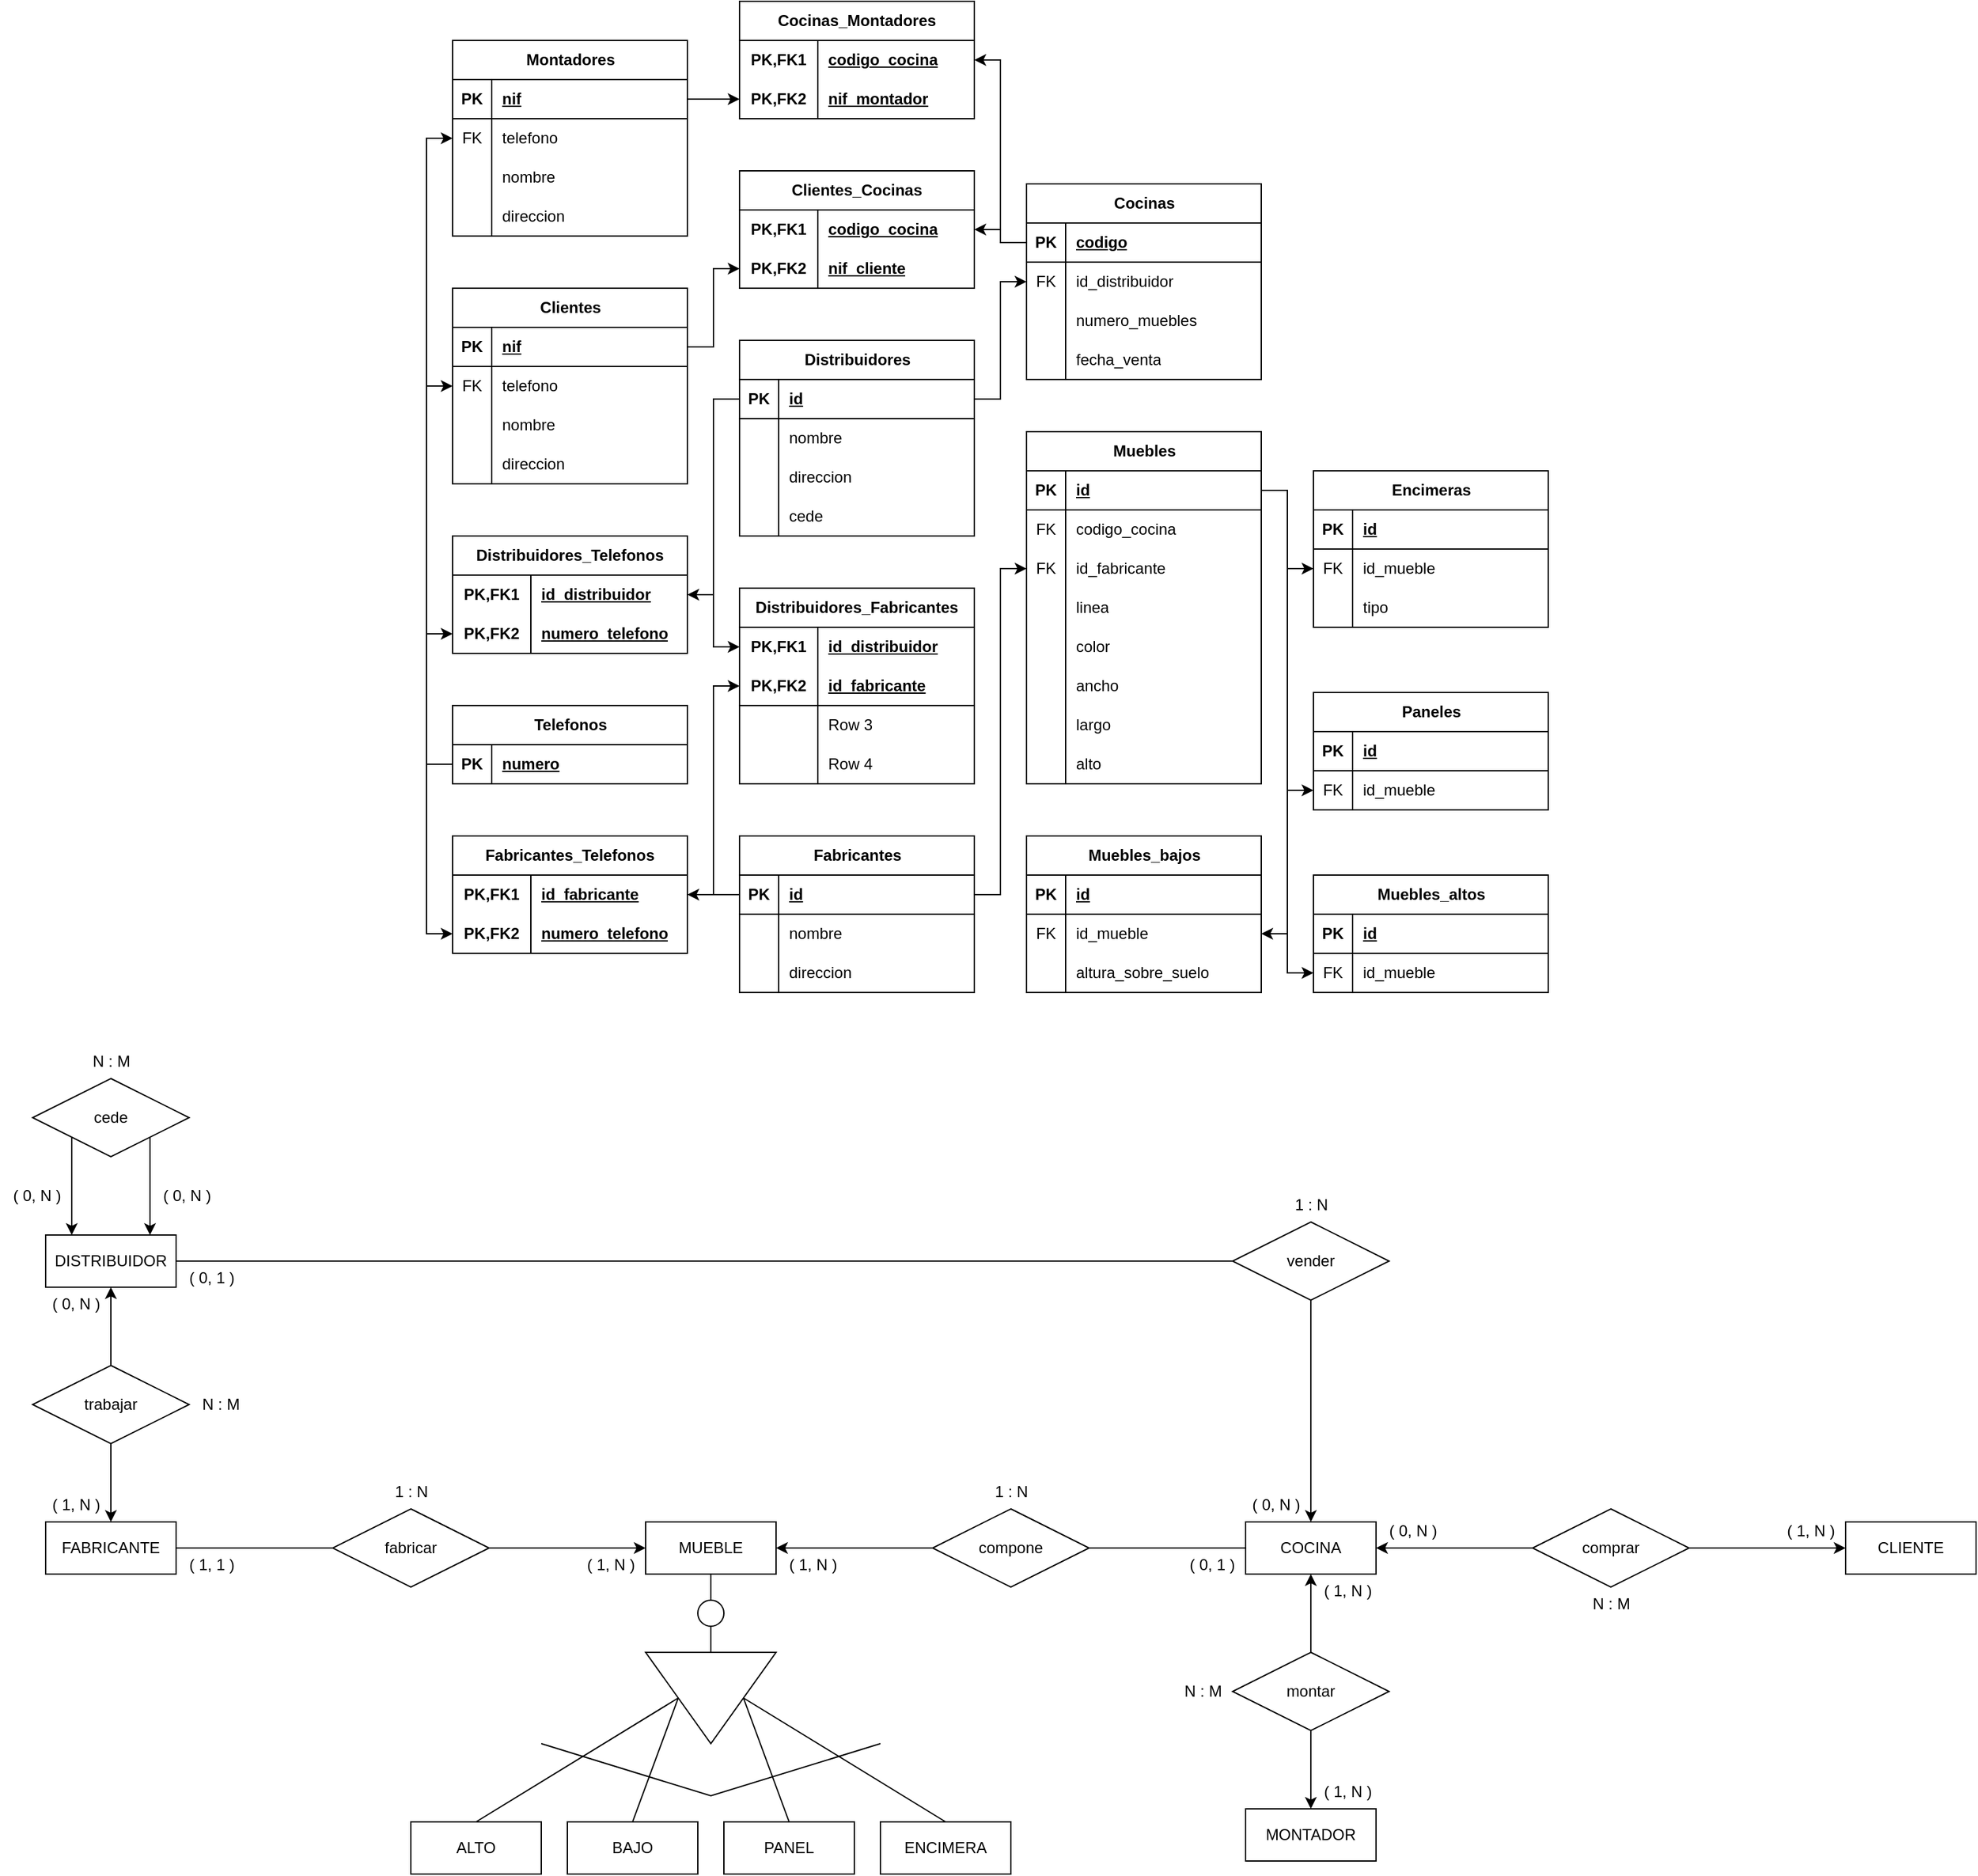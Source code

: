 <mxfile version="24.0.4" type="device">
  <diagram name="Page-1" id="xD801_ucFq414uZnRlKG">
    <mxGraphModel dx="4740" dy="3259" grid="0" gridSize="10" guides="1" tooltips="1" connect="1" arrows="1" fold="1" page="1" pageScale="1" pageWidth="1100" pageHeight="850" math="0" shadow="0">
      <root>
        <mxCell id="0" />
        <mxCell id="1" parent="0" />
        <mxCell id="_su7K73Y4DXP-7mO-JMW-1" value="MUEBLE" style="whiteSpace=wrap;html=1;align=center;" vertex="1" parent="1">
          <mxGeometry x="288" y="873" width="100" height="40" as="geometry" />
        </mxCell>
        <mxCell id="_su7K73Y4DXP-7mO-JMW-2" value="" style="verticalLabelPosition=bottom;verticalAlign=top;html=1;shape=mxgraph.basic.acute_triangle;dx=0.5;rotation=-180;" vertex="1" parent="1">
          <mxGeometry x="288" y="973" width="100" height="70" as="geometry" />
        </mxCell>
        <mxCell id="_su7K73Y4DXP-7mO-JMW-3" value="BAJO" style="whiteSpace=wrap;html=1;align=center;" vertex="1" parent="1">
          <mxGeometry x="228" y="1103" width="100" height="40" as="geometry" />
        </mxCell>
        <mxCell id="_su7K73Y4DXP-7mO-JMW-4" value="PANEL" style="whiteSpace=wrap;html=1;align=center;" vertex="1" parent="1">
          <mxGeometry x="348" y="1103" width="100" height="40" as="geometry" />
        </mxCell>
        <mxCell id="_su7K73Y4DXP-7mO-JMW-5" value="" style="endArrow=none;html=1;rounded=0;entryX=0.5;entryY=1;entryDx=0;entryDy=0;exitX=0.5;exitY=1;exitDx=0;exitDy=0;exitPerimeter=0;" edge="1" parent="1" source="_su7K73Y4DXP-7mO-JMW-9" target="_su7K73Y4DXP-7mO-JMW-1">
          <mxGeometry width="50" height="50" relative="1" as="geometry">
            <mxPoint x="344" y="1013" as="sourcePoint" />
            <mxPoint x="394" y="963" as="targetPoint" />
          </mxGeometry>
        </mxCell>
        <mxCell id="_su7K73Y4DXP-7mO-JMW-6" value="" style="endArrow=none;html=1;rounded=0;entryX=0;entryY=0;entryDx=75;entryDy=35;exitX=0.5;exitY=0;exitDx=0;exitDy=0;entryPerimeter=0;" edge="1" parent="1" source="_su7K73Y4DXP-7mO-JMW-3" target="_su7K73Y4DXP-7mO-JMW-2">
          <mxGeometry width="50" height="50" relative="1" as="geometry">
            <mxPoint x="348" y="983" as="sourcePoint" />
            <mxPoint x="348" y="923" as="targetPoint" />
          </mxGeometry>
        </mxCell>
        <mxCell id="_su7K73Y4DXP-7mO-JMW-7" value="" style="endArrow=none;html=1;rounded=0;exitX=0.5;exitY=0;exitDx=0;exitDy=0;entryX=0;entryY=0;entryDx=25;entryDy=35;entryPerimeter=0;" edge="1" parent="1" source="_su7K73Y4DXP-7mO-JMW-4" target="_su7K73Y4DXP-7mO-JMW-2">
          <mxGeometry width="50" height="50" relative="1" as="geometry">
            <mxPoint x="278" y="1113" as="sourcePoint" />
            <mxPoint x="391" y="1010" as="targetPoint" />
          </mxGeometry>
        </mxCell>
        <mxCell id="_su7K73Y4DXP-7mO-JMW-8" value="" style="endArrow=none;html=1;rounded=0;entryX=0.5;entryY=1;entryDx=0;entryDy=0;exitX=0.5;exitY=1;exitDx=0;exitDy=0;exitPerimeter=0;" edge="1" parent="1" source="_su7K73Y4DXP-7mO-JMW-2" target="_su7K73Y4DXP-7mO-JMW-9">
          <mxGeometry width="50" height="50" relative="1" as="geometry">
            <mxPoint x="338" y="973" as="sourcePoint" />
            <mxPoint x="338" y="913" as="targetPoint" />
          </mxGeometry>
        </mxCell>
        <mxCell id="_su7K73Y4DXP-7mO-JMW-9" value="" style="ellipse;whiteSpace=wrap;html=1;aspect=fixed;" vertex="1" parent="1">
          <mxGeometry x="328" y="933" width="20" height="20" as="geometry" />
        </mxCell>
        <mxCell id="_su7K73Y4DXP-7mO-JMW-10" value="ALTO" style="whiteSpace=wrap;html=1;align=center;" vertex="1" parent="1">
          <mxGeometry x="108" y="1103" width="100" height="40" as="geometry" />
        </mxCell>
        <mxCell id="_su7K73Y4DXP-7mO-JMW-11" value="ENCIMERA" style="whiteSpace=wrap;html=1;align=center;" vertex="1" parent="1">
          <mxGeometry x="468" y="1103" width="100" height="40" as="geometry" />
        </mxCell>
        <mxCell id="_su7K73Y4DXP-7mO-JMW-12" value="" style="endArrow=none;html=1;rounded=0;exitX=0.5;exitY=0;exitDx=0;exitDy=0;entryX=0;entryY=0;entryDx=75;entryDy=35;entryPerimeter=0;" edge="1" parent="1" source="_su7K73Y4DXP-7mO-JMW-10" target="_su7K73Y4DXP-7mO-JMW-2">
          <mxGeometry width="50" height="50" relative="1" as="geometry">
            <mxPoint x="452" y="985" as="sourcePoint" />
            <mxPoint x="502" y="935" as="targetPoint" />
          </mxGeometry>
        </mxCell>
        <mxCell id="_su7K73Y4DXP-7mO-JMW-13" value="" style="endArrow=none;html=1;rounded=0;exitX=0;exitY=0;exitDx=25;exitDy=35;exitPerimeter=0;entryX=0.5;entryY=0;entryDx=0;entryDy=0;" edge="1" parent="1" source="_su7K73Y4DXP-7mO-JMW-2" target="_su7K73Y4DXP-7mO-JMW-11">
          <mxGeometry width="50" height="50" relative="1" as="geometry">
            <mxPoint x="452" y="985" as="sourcePoint" />
            <mxPoint x="502" y="935" as="targetPoint" />
          </mxGeometry>
        </mxCell>
        <mxCell id="_su7K73Y4DXP-7mO-JMW-14" value="" style="endArrow=none;html=1;rounded=0;exitX=1;exitY=0;exitDx=0;exitDy=0;entryX=0;entryY=0;entryDx=0;entryDy=0;" edge="1" parent="1">
          <mxGeometry width="50" height="50" relative="1" as="geometry">
            <mxPoint x="208" y="1043" as="sourcePoint" />
            <mxPoint x="468" y="1043" as="targetPoint" />
            <Array as="points">
              <mxPoint x="338" y="1083" />
            </Array>
          </mxGeometry>
        </mxCell>
        <mxCell id="_su7K73Y4DXP-7mO-JMW-15" value="" style="endArrow=classic;html=1;rounded=0;entryX=1;entryY=0.5;entryDx=0;entryDy=0;exitX=0;exitY=0.5;exitDx=0;exitDy=0;" edge="1" parent="1" target="_su7K73Y4DXP-7mO-JMW-1" source="_su7K73Y4DXP-7mO-JMW-43">
          <mxGeometry width="50" height="50" relative="1" as="geometry">
            <mxPoint x="508" y="893" as="sourcePoint" />
            <mxPoint x="475" y="910" as="targetPoint" />
          </mxGeometry>
        </mxCell>
        <mxCell id="_su7K73Y4DXP-7mO-JMW-16" value="( 1, N )" style="text;html=1;align=center;verticalAlign=middle;resizable=0;points=[];autosize=1;strokeColor=none;fillColor=none;" vertex="1" parent="1">
          <mxGeometry x="388" y="893" width="55" height="26" as="geometry" />
        </mxCell>
        <mxCell id="_su7K73Y4DXP-7mO-JMW-17" value="" style="endArrow=classic;html=1;rounded=0;exitX=1;exitY=0.5;exitDx=0;exitDy=0;entryX=0;entryY=0.5;entryDx=0;entryDy=0;" edge="1" parent="1" target="_su7K73Y4DXP-7mO-JMW-1" source="_su7K73Y4DXP-7mO-JMW-20">
          <mxGeometry width="50" height="50" relative="1" as="geometry">
            <mxPoint x="168" y="893" as="sourcePoint" />
            <mxPoint x="262" y="785" as="targetPoint" />
          </mxGeometry>
        </mxCell>
        <mxCell id="_su7K73Y4DXP-7mO-JMW-18" value="( 1, N )" style="text;html=1;align=center;verticalAlign=middle;resizable=0;points=[];autosize=1;strokeColor=none;fillColor=none;" vertex="1" parent="1">
          <mxGeometry x="233" y="893" width="55" height="26" as="geometry" />
        </mxCell>
        <mxCell id="_su7K73Y4DXP-7mO-JMW-20" value="fabricar" style="shape=rhombus;perimeter=rhombusPerimeter;whiteSpace=wrap;html=1;align=center;" vertex="1" parent="1">
          <mxGeometry x="48" y="863" width="120" height="60" as="geometry" />
        </mxCell>
        <mxCell id="_su7K73Y4DXP-7mO-JMW-21" value="FABRICANTE" style="whiteSpace=wrap;html=1;align=center;" vertex="1" parent="1">
          <mxGeometry x="-172" y="873" width="100" height="40" as="geometry" />
        </mxCell>
        <mxCell id="_su7K73Y4DXP-7mO-JMW-22" value="" style="endArrow=none;html=1;rounded=0;exitX=1;exitY=0.5;exitDx=0;exitDy=0;entryX=0;entryY=0.5;entryDx=0;entryDy=0;" edge="1" parent="1" source="_su7K73Y4DXP-7mO-JMW-21" target="_su7K73Y4DXP-7mO-JMW-20">
          <mxGeometry width="50" height="50" relative="1" as="geometry">
            <mxPoint x="170" y="923" as="sourcePoint" />
            <mxPoint x="220" y="873" as="targetPoint" />
          </mxGeometry>
        </mxCell>
        <mxCell id="_su7K73Y4DXP-7mO-JMW-23" value="( 1, 1 )" style="text;html=1;align=center;verticalAlign=middle;resizable=0;points=[];autosize=1;strokeColor=none;fillColor=none;" vertex="1" parent="1">
          <mxGeometry x="-72" y="893" width="53" height="26" as="geometry" />
        </mxCell>
        <mxCell id="_su7K73Y4DXP-7mO-JMW-24" value="1 : N" style="text;html=1;align=center;verticalAlign=middle;resizable=0;points=[];autosize=1;strokeColor=none;fillColor=none;" vertex="1" parent="1">
          <mxGeometry x="86.5" y="837" width="43" height="26" as="geometry" />
        </mxCell>
        <mxCell id="_su7K73Y4DXP-7mO-JMW-25" value="trabajar" style="shape=rhombus;perimeter=rhombusPerimeter;whiteSpace=wrap;html=1;align=center;" vertex="1" parent="1">
          <mxGeometry x="-182" y="753" width="120" height="60" as="geometry" />
        </mxCell>
        <mxCell id="_su7K73Y4DXP-7mO-JMW-27" value="DISTRIBUIDOR" style="whiteSpace=wrap;html=1;align=center;" vertex="1" parent="1">
          <mxGeometry x="-172" y="653" width="100" height="40" as="geometry" />
        </mxCell>
        <mxCell id="_su7K73Y4DXP-7mO-JMW-28" value="" style="endArrow=classic;html=1;rounded=0;exitX=0.5;exitY=1;exitDx=0;exitDy=0;entryX=0.5;entryY=0;entryDx=0;entryDy=0;" edge="1" parent="1" source="_su7K73Y4DXP-7mO-JMW-25" target="_su7K73Y4DXP-7mO-JMW-21">
          <mxGeometry width="50" height="50" relative="1" as="geometry">
            <mxPoint x="7" y="853" as="sourcePoint" />
            <mxPoint x="57" y="803" as="targetPoint" />
          </mxGeometry>
        </mxCell>
        <mxCell id="_su7K73Y4DXP-7mO-JMW-29" value="" style="endArrow=classic;html=1;rounded=0;exitX=0.5;exitY=0;exitDx=0;exitDy=0;entryX=0.5;entryY=1;entryDx=0;entryDy=0;" edge="1" parent="1" source="_su7K73Y4DXP-7mO-JMW-25" target="_su7K73Y4DXP-7mO-JMW-27">
          <mxGeometry width="50" height="50" relative="1" as="geometry">
            <mxPoint x="7" y="853" as="sourcePoint" />
            <mxPoint x="57" y="803" as="targetPoint" />
          </mxGeometry>
        </mxCell>
        <mxCell id="_su7K73Y4DXP-7mO-JMW-30" value="( 1, N )" style="text;html=1;align=center;verticalAlign=middle;resizable=0;points=[];autosize=1;strokeColor=none;fillColor=none;" vertex="1" parent="1">
          <mxGeometry x="-177" y="847" width="55" height="26" as="geometry" />
        </mxCell>
        <mxCell id="_su7K73Y4DXP-7mO-JMW-31" value="( 0, N )" style="text;html=1;align=center;verticalAlign=middle;resizable=0;points=[];autosize=1;strokeColor=none;fillColor=none;" vertex="1" parent="1">
          <mxGeometry x="-177" y="693" width="55" height="26" as="geometry" />
        </mxCell>
        <mxCell id="_su7K73Y4DXP-7mO-JMW-33" value="cede" style="shape=rhombus;perimeter=rhombusPerimeter;whiteSpace=wrap;html=1;align=center;" vertex="1" parent="1">
          <mxGeometry x="-182" y="533" width="120" height="60" as="geometry" />
        </mxCell>
        <mxCell id="_su7K73Y4DXP-7mO-JMW-37" value="" style="endArrow=classic;html=1;rounded=0;entryX=1;entryY=0;entryDx=0;entryDy=0;exitX=1;exitY=1;exitDx=0;exitDy=0;" edge="1" parent="1" source="_su7K73Y4DXP-7mO-JMW-33">
          <mxGeometry width="50" height="50" relative="1" as="geometry">
            <mxPoint x="-92" y="578" as="sourcePoint" />
            <mxPoint x="-92" y="653" as="targetPoint" />
          </mxGeometry>
        </mxCell>
        <mxCell id="_su7K73Y4DXP-7mO-JMW-38" value="" style="endArrow=classic;html=1;rounded=0;entryX=1;entryY=0;entryDx=0;entryDy=0;exitX=0;exitY=1;exitDx=0;exitDy=0;" edge="1" parent="1" source="_su7K73Y4DXP-7mO-JMW-33">
          <mxGeometry width="50" height="50" relative="1" as="geometry">
            <mxPoint x="-152" y="578" as="sourcePoint" />
            <mxPoint x="-152" y="653" as="targetPoint" />
          </mxGeometry>
        </mxCell>
        <mxCell id="_su7K73Y4DXP-7mO-JMW-39" value="N : M" style="text;html=1;align=center;verticalAlign=middle;resizable=0;points=[];autosize=1;strokeColor=none;fillColor=none;" vertex="1" parent="1">
          <mxGeometry x="-145.5" y="507" width="47" height="26" as="geometry" />
        </mxCell>
        <mxCell id="_su7K73Y4DXP-7mO-JMW-40" value="( 0, N )" style="text;html=1;align=center;verticalAlign=middle;resizable=0;points=[];autosize=1;strokeColor=none;fillColor=none;" vertex="1" parent="1">
          <mxGeometry x="-207" y="610" width="55" height="26" as="geometry" />
        </mxCell>
        <mxCell id="_su7K73Y4DXP-7mO-JMW-41" value="( 0, N )" style="text;html=1;align=center;verticalAlign=middle;resizable=0;points=[];autosize=1;strokeColor=none;fillColor=none;" vertex="1" parent="1">
          <mxGeometry x="-92" y="610" width="55" height="26" as="geometry" />
        </mxCell>
        <mxCell id="_su7K73Y4DXP-7mO-JMW-43" value="compone" style="shape=rhombus;perimeter=rhombusPerimeter;whiteSpace=wrap;html=1;align=center;" vertex="1" parent="1">
          <mxGeometry x="508" y="863" width="120" height="60" as="geometry" />
        </mxCell>
        <mxCell id="_su7K73Y4DXP-7mO-JMW-44" value="COCINA" style="whiteSpace=wrap;html=1;align=center;" vertex="1" parent="1">
          <mxGeometry x="748" y="873" width="100" height="40" as="geometry" />
        </mxCell>
        <mxCell id="_su7K73Y4DXP-7mO-JMW-45" value="" style="endArrow=none;html=1;rounded=0;exitX=1;exitY=0.5;exitDx=0;exitDy=0;entryX=0;entryY=0.5;entryDx=0;entryDy=0;" edge="1" parent="1" source="_su7K73Y4DXP-7mO-JMW-43" target="_su7K73Y4DXP-7mO-JMW-44">
          <mxGeometry width="50" height="50" relative="1" as="geometry">
            <mxPoint x="1044" y="830" as="sourcePoint" />
            <mxPoint x="1094" y="780" as="targetPoint" />
          </mxGeometry>
        </mxCell>
        <mxCell id="_su7K73Y4DXP-7mO-JMW-46" value="( 0, 1 )" style="text;html=1;align=center;verticalAlign=middle;resizable=0;points=[];autosize=1;strokeColor=none;fillColor=none;" vertex="1" parent="1">
          <mxGeometry x="695" y="893" width="53" height="26" as="geometry" />
        </mxCell>
        <mxCell id="_su7K73Y4DXP-7mO-JMW-47" value="1 : N" style="text;html=1;align=center;verticalAlign=middle;resizable=0;points=[];autosize=1;strokeColor=none;fillColor=none;" vertex="1" parent="1">
          <mxGeometry x="546.5" y="837" width="43" height="26" as="geometry" />
        </mxCell>
        <mxCell id="_su7K73Y4DXP-7mO-JMW-48" value="vender" style="shape=rhombus;perimeter=rhombusPerimeter;whiteSpace=wrap;html=1;align=center;" vertex="1" parent="1">
          <mxGeometry x="738" y="643" width="120" height="60" as="geometry" />
        </mxCell>
        <mxCell id="_su7K73Y4DXP-7mO-JMW-49" value="" style="endArrow=classic;html=1;rounded=0;entryX=0.5;entryY=0;entryDx=0;entryDy=0;exitX=0.5;exitY=1;exitDx=0;exitDy=0;" edge="1" parent="1" source="_su7K73Y4DXP-7mO-JMW-48" target="_su7K73Y4DXP-7mO-JMW-44">
          <mxGeometry width="50" height="50" relative="1" as="geometry">
            <mxPoint x="542" y="797" as="sourcePoint" />
            <mxPoint x="592" y="747" as="targetPoint" />
          </mxGeometry>
        </mxCell>
        <mxCell id="_su7K73Y4DXP-7mO-JMW-50" value="" style="endArrow=none;html=1;rounded=0;exitX=1;exitY=0.5;exitDx=0;exitDy=0;entryX=0;entryY=0.5;entryDx=0;entryDy=0;" edge="1" parent="1" source="_su7K73Y4DXP-7mO-JMW-27" target="_su7K73Y4DXP-7mO-JMW-48">
          <mxGeometry width="50" height="50" relative="1" as="geometry">
            <mxPoint x="542" y="797" as="sourcePoint" />
            <mxPoint x="592" y="747" as="targetPoint" />
          </mxGeometry>
        </mxCell>
        <mxCell id="_su7K73Y4DXP-7mO-JMW-51" value="( 0, 1 )" style="text;html=1;align=center;verticalAlign=middle;resizable=0;points=[];autosize=1;strokeColor=none;fillColor=none;" vertex="1" parent="1">
          <mxGeometry x="-72" y="673" width="53" height="26" as="geometry" />
        </mxCell>
        <mxCell id="_su7K73Y4DXP-7mO-JMW-52" value="1 : N" style="text;html=1;align=center;verticalAlign=middle;resizable=0;points=[];autosize=1;strokeColor=none;fillColor=none;" vertex="1" parent="1">
          <mxGeometry x="776.5" y="617" width="43" height="26" as="geometry" />
        </mxCell>
        <mxCell id="_su7K73Y4DXP-7mO-JMW-53" value="( 0, N )" style="text;html=1;align=center;verticalAlign=middle;resizable=0;points=[];autosize=1;strokeColor=none;fillColor=none;" vertex="1" parent="1">
          <mxGeometry x="743" y="847" width="55" height="26" as="geometry" />
        </mxCell>
        <mxCell id="_su7K73Y4DXP-7mO-JMW-55" value="comprar" style="shape=rhombus;perimeter=rhombusPerimeter;whiteSpace=wrap;html=1;align=center;" vertex="1" parent="1">
          <mxGeometry x="968" y="863" width="120" height="60" as="geometry" />
        </mxCell>
        <mxCell id="_su7K73Y4DXP-7mO-JMW-57" value="" style="endArrow=classic;html=1;rounded=0;entryX=1;entryY=0.5;entryDx=0;entryDy=0;exitX=0;exitY=0.5;exitDx=0;exitDy=0;" edge="1" parent="1" source="_su7K73Y4DXP-7mO-JMW-55" target="_su7K73Y4DXP-7mO-JMW-44">
          <mxGeometry width="50" height="50" relative="1" as="geometry">
            <mxPoint x="1039" y="853" as="sourcePoint" />
            <mxPoint x="1089" y="803" as="targetPoint" />
          </mxGeometry>
        </mxCell>
        <mxCell id="_su7K73Y4DXP-7mO-JMW-58" value="CLIENTE" style="whiteSpace=wrap;html=1;align=center;" vertex="1" parent="1">
          <mxGeometry x="1208" y="873" width="100" height="40" as="geometry" />
        </mxCell>
        <mxCell id="_su7K73Y4DXP-7mO-JMW-59" value="" style="endArrow=classic;html=1;rounded=0;exitX=1;exitY=0.5;exitDx=0;exitDy=0;entryX=0;entryY=0.5;entryDx=0;entryDy=0;" edge="1" parent="1" source="_su7K73Y4DXP-7mO-JMW-55" target="_su7K73Y4DXP-7mO-JMW-58">
          <mxGeometry width="50" height="50" relative="1" as="geometry">
            <mxPoint x="1106" y="868" as="sourcePoint" />
            <mxPoint x="1156" y="818" as="targetPoint" />
          </mxGeometry>
        </mxCell>
        <mxCell id="_su7K73Y4DXP-7mO-JMW-60" value="N : M" style="text;html=1;align=center;verticalAlign=middle;resizable=0;points=[];autosize=1;strokeColor=none;fillColor=none;" vertex="1" parent="1">
          <mxGeometry x="1004.5" y="923" width="47" height="26" as="geometry" />
        </mxCell>
        <mxCell id="_su7K73Y4DXP-7mO-JMW-61" value="( 0, N )" style="text;html=1;align=center;verticalAlign=middle;resizable=0;points=[];autosize=1;strokeColor=none;fillColor=none;" vertex="1" parent="1">
          <mxGeometry x="848" y="867" width="55" height="26" as="geometry" />
        </mxCell>
        <mxCell id="_su7K73Y4DXP-7mO-JMW-62" value="( 1, N )" style="text;html=1;align=center;verticalAlign=middle;resizable=0;points=[];autosize=1;strokeColor=none;fillColor=none;" vertex="1" parent="1">
          <mxGeometry x="1153" y="867" width="55" height="26" as="geometry" />
        </mxCell>
        <mxCell id="_su7K73Y4DXP-7mO-JMW-64" value="montar" style="shape=rhombus;perimeter=rhombusPerimeter;whiteSpace=wrap;html=1;align=center;" vertex="1" parent="1">
          <mxGeometry x="738" y="973" width="120" height="60" as="geometry" />
        </mxCell>
        <mxCell id="_su7K73Y4DXP-7mO-JMW-65" value="MONTADOR" style="whiteSpace=wrap;html=1;align=center;" vertex="1" parent="1">
          <mxGeometry x="748" y="1093" width="100" height="40" as="geometry" />
        </mxCell>
        <mxCell id="_su7K73Y4DXP-7mO-JMW-66" value="" style="endArrow=classic;html=1;rounded=0;entryX=0.5;entryY=1;entryDx=0;entryDy=0;exitX=0.5;exitY=0;exitDx=0;exitDy=0;" edge="1" parent="1" source="_su7K73Y4DXP-7mO-JMW-64" target="_su7K73Y4DXP-7mO-JMW-44">
          <mxGeometry width="50" height="50" relative="1" as="geometry">
            <mxPoint x="831" y="1016" as="sourcePoint" />
            <mxPoint x="881" y="966" as="targetPoint" />
          </mxGeometry>
        </mxCell>
        <mxCell id="_su7K73Y4DXP-7mO-JMW-67" value="" style="endArrow=classic;html=1;rounded=0;exitX=0.5;exitY=1;exitDx=0;exitDy=0;entryX=0.5;entryY=0;entryDx=0;entryDy=0;" edge="1" parent="1" source="_su7K73Y4DXP-7mO-JMW-64" target="_su7K73Y4DXP-7mO-JMW-65">
          <mxGeometry width="50" height="50" relative="1" as="geometry">
            <mxPoint x="831" y="1016" as="sourcePoint" />
            <mxPoint x="881" y="966" as="targetPoint" />
          </mxGeometry>
        </mxCell>
        <mxCell id="_su7K73Y4DXP-7mO-JMW-69" value="N : M" style="text;html=1;align=center;verticalAlign=middle;resizable=0;points=[];autosize=1;strokeColor=none;fillColor=none;" vertex="1" parent="1">
          <mxGeometry x="691" y="990" width="47" height="26" as="geometry" />
        </mxCell>
        <mxCell id="_su7K73Y4DXP-7mO-JMW-70" value="( 1, N )" style="text;html=1;align=center;verticalAlign=middle;resizable=0;points=[];autosize=1;strokeColor=none;fillColor=none;" vertex="1" parent="1">
          <mxGeometry x="798" y="1067" width="55" height="26" as="geometry" />
        </mxCell>
        <mxCell id="_su7K73Y4DXP-7mO-JMW-71" value="( 1, N )" style="text;html=1;align=center;verticalAlign=middle;resizable=0;points=[];autosize=1;strokeColor=none;fillColor=none;" vertex="1" parent="1">
          <mxGeometry x="798" y="913" width="55" height="26" as="geometry" />
        </mxCell>
        <mxCell id="_su7K73Y4DXP-7mO-JMW-72" value="Muebles" style="shape=table;startSize=30;container=1;collapsible=1;childLayout=tableLayout;fixedRows=1;rowLines=0;fontStyle=1;align=center;resizeLast=1;html=1;" vertex="1" parent="1">
          <mxGeometry x="580" y="37" width="180" height="270" as="geometry" />
        </mxCell>
        <mxCell id="_su7K73Y4DXP-7mO-JMW-73" value="" style="shape=tableRow;horizontal=0;startSize=0;swimlaneHead=0;swimlaneBody=0;fillColor=none;collapsible=0;dropTarget=0;points=[[0,0.5],[1,0.5]];portConstraint=eastwest;top=0;left=0;right=0;bottom=1;" vertex="1" parent="_su7K73Y4DXP-7mO-JMW-72">
          <mxGeometry y="30" width="180" height="30" as="geometry" />
        </mxCell>
        <mxCell id="_su7K73Y4DXP-7mO-JMW-74" value="PK" style="shape=partialRectangle;connectable=0;fillColor=none;top=0;left=0;bottom=0;right=0;fontStyle=1;overflow=hidden;whiteSpace=wrap;html=1;" vertex="1" parent="_su7K73Y4DXP-7mO-JMW-73">
          <mxGeometry width="30" height="30" as="geometry">
            <mxRectangle width="30" height="30" as="alternateBounds" />
          </mxGeometry>
        </mxCell>
        <mxCell id="_su7K73Y4DXP-7mO-JMW-75" value="id" style="shape=partialRectangle;connectable=0;fillColor=none;top=0;left=0;bottom=0;right=0;align=left;spacingLeft=6;fontStyle=5;overflow=hidden;whiteSpace=wrap;html=1;" vertex="1" parent="_su7K73Y4DXP-7mO-JMW-73">
          <mxGeometry x="30" width="150" height="30" as="geometry">
            <mxRectangle width="150" height="30" as="alternateBounds" />
          </mxGeometry>
        </mxCell>
        <mxCell id="_su7K73Y4DXP-7mO-JMW-402" value="" style="shape=tableRow;horizontal=0;startSize=0;swimlaneHead=0;swimlaneBody=0;fillColor=none;collapsible=0;dropTarget=0;points=[[0,0.5],[1,0.5]];portConstraint=eastwest;top=0;left=0;right=0;bottom=0;" vertex="1" parent="_su7K73Y4DXP-7mO-JMW-72">
          <mxGeometry y="60" width="180" height="30" as="geometry" />
        </mxCell>
        <mxCell id="_su7K73Y4DXP-7mO-JMW-403" value="FK" style="shape=partialRectangle;connectable=0;fillColor=none;top=0;left=0;bottom=0;right=0;fontStyle=0;overflow=hidden;whiteSpace=wrap;html=1;" vertex="1" parent="_su7K73Y4DXP-7mO-JMW-402">
          <mxGeometry width="30" height="30" as="geometry">
            <mxRectangle width="30" height="30" as="alternateBounds" />
          </mxGeometry>
        </mxCell>
        <mxCell id="_su7K73Y4DXP-7mO-JMW-404" value="codigo_cocina" style="shape=partialRectangle;connectable=0;fillColor=none;top=0;left=0;bottom=0;right=0;align=left;spacingLeft=6;fontStyle=0;overflow=hidden;whiteSpace=wrap;html=1;" vertex="1" parent="_su7K73Y4DXP-7mO-JMW-402">
          <mxGeometry x="30" width="150" height="30" as="geometry">
            <mxRectangle width="150" height="30" as="alternateBounds" />
          </mxGeometry>
        </mxCell>
        <mxCell id="_su7K73Y4DXP-7mO-JMW-325" value="" style="shape=tableRow;horizontal=0;startSize=0;swimlaneHead=0;swimlaneBody=0;fillColor=none;collapsible=0;dropTarget=0;points=[[0,0.5],[1,0.5]];portConstraint=eastwest;top=0;left=0;right=0;bottom=0;" vertex="1" parent="_su7K73Y4DXP-7mO-JMW-72">
          <mxGeometry y="90" width="180" height="30" as="geometry" />
        </mxCell>
        <mxCell id="_su7K73Y4DXP-7mO-JMW-326" value="FK" style="shape=partialRectangle;connectable=0;fillColor=none;top=0;left=0;bottom=0;right=0;fontStyle=0;overflow=hidden;whiteSpace=wrap;html=1;" vertex="1" parent="_su7K73Y4DXP-7mO-JMW-325">
          <mxGeometry width="30" height="30" as="geometry">
            <mxRectangle width="30" height="30" as="alternateBounds" />
          </mxGeometry>
        </mxCell>
        <mxCell id="_su7K73Y4DXP-7mO-JMW-327" value="id_fabricante" style="shape=partialRectangle;connectable=0;fillColor=none;top=0;left=0;bottom=0;right=0;align=left;spacingLeft=6;fontStyle=0;overflow=hidden;whiteSpace=wrap;html=1;" vertex="1" parent="_su7K73Y4DXP-7mO-JMW-325">
          <mxGeometry x="30" width="150" height="30" as="geometry">
            <mxRectangle width="150" height="30" as="alternateBounds" />
          </mxGeometry>
        </mxCell>
        <mxCell id="_su7K73Y4DXP-7mO-JMW-76" value="" style="shape=tableRow;horizontal=0;startSize=0;swimlaneHead=0;swimlaneBody=0;fillColor=none;collapsible=0;dropTarget=0;points=[[0,0.5],[1,0.5]];portConstraint=eastwest;top=0;left=0;right=0;bottom=0;" vertex="1" parent="_su7K73Y4DXP-7mO-JMW-72">
          <mxGeometry y="120" width="180" height="30" as="geometry" />
        </mxCell>
        <mxCell id="_su7K73Y4DXP-7mO-JMW-77" value="" style="shape=partialRectangle;connectable=0;fillColor=none;top=0;left=0;bottom=0;right=0;editable=1;overflow=hidden;whiteSpace=wrap;html=1;" vertex="1" parent="_su7K73Y4DXP-7mO-JMW-76">
          <mxGeometry width="30" height="30" as="geometry">
            <mxRectangle width="30" height="30" as="alternateBounds" />
          </mxGeometry>
        </mxCell>
        <mxCell id="_su7K73Y4DXP-7mO-JMW-78" value="linea" style="shape=partialRectangle;connectable=0;fillColor=none;top=0;left=0;bottom=0;right=0;align=left;spacingLeft=6;overflow=hidden;whiteSpace=wrap;html=1;" vertex="1" parent="_su7K73Y4DXP-7mO-JMW-76">
          <mxGeometry x="30" width="150" height="30" as="geometry">
            <mxRectangle width="150" height="30" as="alternateBounds" />
          </mxGeometry>
        </mxCell>
        <mxCell id="_su7K73Y4DXP-7mO-JMW-79" value="" style="shape=tableRow;horizontal=0;startSize=0;swimlaneHead=0;swimlaneBody=0;fillColor=none;collapsible=0;dropTarget=0;points=[[0,0.5],[1,0.5]];portConstraint=eastwest;top=0;left=0;right=0;bottom=0;" vertex="1" parent="_su7K73Y4DXP-7mO-JMW-72">
          <mxGeometry y="150" width="180" height="30" as="geometry" />
        </mxCell>
        <mxCell id="_su7K73Y4DXP-7mO-JMW-80" value="" style="shape=partialRectangle;connectable=0;fillColor=none;top=0;left=0;bottom=0;right=0;editable=1;overflow=hidden;whiteSpace=wrap;html=1;" vertex="1" parent="_su7K73Y4DXP-7mO-JMW-79">
          <mxGeometry width="30" height="30" as="geometry">
            <mxRectangle width="30" height="30" as="alternateBounds" />
          </mxGeometry>
        </mxCell>
        <mxCell id="_su7K73Y4DXP-7mO-JMW-81" value="color" style="shape=partialRectangle;connectable=0;fillColor=none;top=0;left=0;bottom=0;right=0;align=left;spacingLeft=6;overflow=hidden;whiteSpace=wrap;html=1;" vertex="1" parent="_su7K73Y4DXP-7mO-JMW-79">
          <mxGeometry x="30" width="150" height="30" as="geometry">
            <mxRectangle width="150" height="30" as="alternateBounds" />
          </mxGeometry>
        </mxCell>
        <mxCell id="_su7K73Y4DXP-7mO-JMW-311" value="" style="shape=tableRow;horizontal=0;startSize=0;swimlaneHead=0;swimlaneBody=0;fillColor=none;collapsible=0;dropTarget=0;points=[[0,0.5],[1,0.5]];portConstraint=eastwest;top=0;left=0;right=0;bottom=0;" vertex="1" parent="_su7K73Y4DXP-7mO-JMW-72">
          <mxGeometry y="180" width="180" height="30" as="geometry" />
        </mxCell>
        <mxCell id="_su7K73Y4DXP-7mO-JMW-312" value="" style="shape=partialRectangle;connectable=0;fillColor=none;top=0;left=0;bottom=0;right=0;editable=1;overflow=hidden;whiteSpace=wrap;html=1;" vertex="1" parent="_su7K73Y4DXP-7mO-JMW-311">
          <mxGeometry width="30" height="30" as="geometry">
            <mxRectangle width="30" height="30" as="alternateBounds" />
          </mxGeometry>
        </mxCell>
        <mxCell id="_su7K73Y4DXP-7mO-JMW-313" value="ancho" style="shape=partialRectangle;connectable=0;fillColor=none;top=0;left=0;bottom=0;right=0;align=left;spacingLeft=6;overflow=hidden;whiteSpace=wrap;html=1;" vertex="1" parent="_su7K73Y4DXP-7mO-JMW-311">
          <mxGeometry x="30" width="150" height="30" as="geometry">
            <mxRectangle width="150" height="30" as="alternateBounds" />
          </mxGeometry>
        </mxCell>
        <mxCell id="_su7K73Y4DXP-7mO-JMW-314" value="" style="shape=tableRow;horizontal=0;startSize=0;swimlaneHead=0;swimlaneBody=0;fillColor=none;collapsible=0;dropTarget=0;points=[[0,0.5],[1,0.5]];portConstraint=eastwest;top=0;left=0;right=0;bottom=0;" vertex="1" parent="_su7K73Y4DXP-7mO-JMW-72">
          <mxGeometry y="210" width="180" height="30" as="geometry" />
        </mxCell>
        <mxCell id="_su7K73Y4DXP-7mO-JMW-315" value="" style="shape=partialRectangle;connectable=0;fillColor=none;top=0;left=0;bottom=0;right=0;editable=1;overflow=hidden;whiteSpace=wrap;html=1;" vertex="1" parent="_su7K73Y4DXP-7mO-JMW-314">
          <mxGeometry width="30" height="30" as="geometry">
            <mxRectangle width="30" height="30" as="alternateBounds" />
          </mxGeometry>
        </mxCell>
        <mxCell id="_su7K73Y4DXP-7mO-JMW-316" value="largo" style="shape=partialRectangle;connectable=0;fillColor=none;top=0;left=0;bottom=0;right=0;align=left;spacingLeft=6;overflow=hidden;whiteSpace=wrap;html=1;" vertex="1" parent="_su7K73Y4DXP-7mO-JMW-314">
          <mxGeometry x="30" width="150" height="30" as="geometry">
            <mxRectangle width="150" height="30" as="alternateBounds" />
          </mxGeometry>
        </mxCell>
        <mxCell id="_su7K73Y4DXP-7mO-JMW-317" value="" style="shape=tableRow;horizontal=0;startSize=0;swimlaneHead=0;swimlaneBody=0;fillColor=none;collapsible=0;dropTarget=0;points=[[0,0.5],[1,0.5]];portConstraint=eastwest;top=0;left=0;right=0;bottom=0;" vertex="1" parent="_su7K73Y4DXP-7mO-JMW-72">
          <mxGeometry y="240" width="180" height="30" as="geometry" />
        </mxCell>
        <mxCell id="_su7K73Y4DXP-7mO-JMW-318" value="" style="shape=partialRectangle;connectable=0;fillColor=none;top=0;left=0;bottom=0;right=0;editable=1;overflow=hidden;whiteSpace=wrap;html=1;" vertex="1" parent="_su7K73Y4DXP-7mO-JMW-317">
          <mxGeometry width="30" height="30" as="geometry">
            <mxRectangle width="30" height="30" as="alternateBounds" />
          </mxGeometry>
        </mxCell>
        <mxCell id="_su7K73Y4DXP-7mO-JMW-319" value="alto" style="shape=partialRectangle;connectable=0;fillColor=none;top=0;left=0;bottom=0;right=0;align=left;spacingLeft=6;overflow=hidden;whiteSpace=wrap;html=1;" vertex="1" parent="_su7K73Y4DXP-7mO-JMW-317">
          <mxGeometry x="30" width="150" height="30" as="geometry">
            <mxRectangle width="150" height="30" as="alternateBounds" />
          </mxGeometry>
        </mxCell>
        <mxCell id="_su7K73Y4DXP-7mO-JMW-85" value="N : M" style="text;html=1;align=center;verticalAlign=middle;resizable=0;points=[];autosize=1;strokeColor=none;fillColor=none;" vertex="1" parent="1">
          <mxGeometry x="-62" y="770" width="47" height="26" as="geometry" />
        </mxCell>
        <mxCell id="_su7K73Y4DXP-7mO-JMW-86" value="Fabricantes" style="shape=table;startSize=30;container=1;collapsible=1;childLayout=tableLayout;fixedRows=1;rowLines=0;fontStyle=1;align=center;resizeLast=1;html=1;" vertex="1" parent="1">
          <mxGeometry x="360" y="347" width="180" height="120" as="geometry" />
        </mxCell>
        <mxCell id="_su7K73Y4DXP-7mO-JMW-87" value="" style="shape=tableRow;horizontal=0;startSize=0;swimlaneHead=0;swimlaneBody=0;fillColor=none;collapsible=0;dropTarget=0;points=[[0,0.5],[1,0.5]];portConstraint=eastwest;top=0;left=0;right=0;bottom=1;" vertex="1" parent="_su7K73Y4DXP-7mO-JMW-86">
          <mxGeometry y="30" width="180" height="30" as="geometry" />
        </mxCell>
        <mxCell id="_su7K73Y4DXP-7mO-JMW-88" value="PK" style="shape=partialRectangle;connectable=0;fillColor=none;top=0;left=0;bottom=0;right=0;fontStyle=1;overflow=hidden;whiteSpace=wrap;html=1;" vertex="1" parent="_su7K73Y4DXP-7mO-JMW-87">
          <mxGeometry width="30" height="30" as="geometry">
            <mxRectangle width="30" height="30" as="alternateBounds" />
          </mxGeometry>
        </mxCell>
        <mxCell id="_su7K73Y4DXP-7mO-JMW-89" value="id" style="shape=partialRectangle;connectable=0;fillColor=none;top=0;left=0;bottom=0;right=0;align=left;spacingLeft=6;fontStyle=5;overflow=hidden;whiteSpace=wrap;html=1;" vertex="1" parent="_su7K73Y4DXP-7mO-JMW-87">
          <mxGeometry x="30" width="150" height="30" as="geometry">
            <mxRectangle width="150" height="30" as="alternateBounds" />
          </mxGeometry>
        </mxCell>
        <mxCell id="_su7K73Y4DXP-7mO-JMW-90" value="" style="shape=tableRow;horizontal=0;startSize=0;swimlaneHead=0;swimlaneBody=0;fillColor=none;collapsible=0;dropTarget=0;points=[[0,0.5],[1,0.5]];portConstraint=eastwest;top=0;left=0;right=0;bottom=0;" vertex="1" parent="_su7K73Y4DXP-7mO-JMW-86">
          <mxGeometry y="60" width="180" height="30" as="geometry" />
        </mxCell>
        <mxCell id="_su7K73Y4DXP-7mO-JMW-91" value="" style="shape=partialRectangle;connectable=0;fillColor=none;top=0;left=0;bottom=0;right=0;editable=1;overflow=hidden;whiteSpace=wrap;html=1;" vertex="1" parent="_su7K73Y4DXP-7mO-JMW-90">
          <mxGeometry width="30" height="30" as="geometry">
            <mxRectangle width="30" height="30" as="alternateBounds" />
          </mxGeometry>
        </mxCell>
        <mxCell id="_su7K73Y4DXP-7mO-JMW-92" value="nombre" style="shape=partialRectangle;connectable=0;fillColor=none;top=0;left=0;bottom=0;right=0;align=left;spacingLeft=6;overflow=hidden;whiteSpace=wrap;html=1;" vertex="1" parent="_su7K73Y4DXP-7mO-JMW-90">
          <mxGeometry x="30" width="150" height="30" as="geometry">
            <mxRectangle width="150" height="30" as="alternateBounds" />
          </mxGeometry>
        </mxCell>
        <mxCell id="_su7K73Y4DXP-7mO-JMW-93" value="" style="shape=tableRow;horizontal=0;startSize=0;swimlaneHead=0;swimlaneBody=0;fillColor=none;collapsible=0;dropTarget=0;points=[[0,0.5],[1,0.5]];portConstraint=eastwest;top=0;left=0;right=0;bottom=0;" vertex="1" parent="_su7K73Y4DXP-7mO-JMW-86">
          <mxGeometry y="90" width="180" height="30" as="geometry" />
        </mxCell>
        <mxCell id="_su7K73Y4DXP-7mO-JMW-94" value="" style="shape=partialRectangle;connectable=0;fillColor=none;top=0;left=0;bottom=0;right=0;editable=1;overflow=hidden;whiteSpace=wrap;html=1;" vertex="1" parent="_su7K73Y4DXP-7mO-JMW-93">
          <mxGeometry width="30" height="30" as="geometry">
            <mxRectangle width="30" height="30" as="alternateBounds" />
          </mxGeometry>
        </mxCell>
        <mxCell id="_su7K73Y4DXP-7mO-JMW-95" value="direccion" style="shape=partialRectangle;connectable=0;fillColor=none;top=0;left=0;bottom=0;right=0;align=left;spacingLeft=6;overflow=hidden;whiteSpace=wrap;html=1;" vertex="1" parent="_su7K73Y4DXP-7mO-JMW-93">
          <mxGeometry x="30" width="150" height="30" as="geometry">
            <mxRectangle width="150" height="30" as="alternateBounds" />
          </mxGeometry>
        </mxCell>
        <mxCell id="_su7K73Y4DXP-7mO-JMW-99" value="Cocinas" style="shape=table;startSize=30;container=1;collapsible=1;childLayout=tableLayout;fixedRows=1;rowLines=0;fontStyle=1;align=center;resizeLast=1;html=1;" vertex="1" parent="1">
          <mxGeometry x="580" y="-153" width="180" height="150" as="geometry" />
        </mxCell>
        <mxCell id="_su7K73Y4DXP-7mO-JMW-100" value="" style="shape=tableRow;horizontal=0;startSize=0;swimlaneHead=0;swimlaneBody=0;fillColor=none;collapsible=0;dropTarget=0;points=[[0,0.5],[1,0.5]];portConstraint=eastwest;top=0;left=0;right=0;bottom=1;" vertex="1" parent="_su7K73Y4DXP-7mO-JMW-99">
          <mxGeometry y="30" width="180" height="30" as="geometry" />
        </mxCell>
        <mxCell id="_su7K73Y4DXP-7mO-JMW-101" value="PK" style="shape=partialRectangle;connectable=0;fillColor=none;top=0;left=0;bottom=0;right=0;fontStyle=1;overflow=hidden;whiteSpace=wrap;html=1;" vertex="1" parent="_su7K73Y4DXP-7mO-JMW-100">
          <mxGeometry width="30" height="30" as="geometry">
            <mxRectangle width="30" height="30" as="alternateBounds" />
          </mxGeometry>
        </mxCell>
        <mxCell id="_su7K73Y4DXP-7mO-JMW-102" value="codigo" style="shape=partialRectangle;connectable=0;fillColor=none;top=0;left=0;bottom=0;right=0;align=left;spacingLeft=6;fontStyle=5;overflow=hidden;whiteSpace=wrap;html=1;" vertex="1" parent="_su7K73Y4DXP-7mO-JMW-100">
          <mxGeometry x="30" width="150" height="30" as="geometry">
            <mxRectangle width="150" height="30" as="alternateBounds" />
          </mxGeometry>
        </mxCell>
        <mxCell id="_su7K73Y4DXP-7mO-JMW-410" value="" style="shape=tableRow;horizontal=0;startSize=0;swimlaneHead=0;swimlaneBody=0;fillColor=none;collapsible=0;dropTarget=0;points=[[0,0.5],[1,0.5]];portConstraint=eastwest;top=0;left=0;right=0;bottom=0;" vertex="1" parent="_su7K73Y4DXP-7mO-JMW-99">
          <mxGeometry y="60" width="180" height="30" as="geometry" />
        </mxCell>
        <mxCell id="_su7K73Y4DXP-7mO-JMW-411" value="FK" style="shape=partialRectangle;connectable=0;fillColor=none;top=0;left=0;bottom=0;right=0;fontStyle=0;overflow=hidden;whiteSpace=wrap;html=1;" vertex="1" parent="_su7K73Y4DXP-7mO-JMW-410">
          <mxGeometry width="30" height="30" as="geometry">
            <mxRectangle width="30" height="30" as="alternateBounds" />
          </mxGeometry>
        </mxCell>
        <mxCell id="_su7K73Y4DXP-7mO-JMW-412" value="id_distribuidor" style="shape=partialRectangle;connectable=0;fillColor=none;top=0;left=0;bottom=0;right=0;align=left;spacingLeft=6;fontStyle=0;overflow=hidden;whiteSpace=wrap;html=1;" vertex="1" parent="_su7K73Y4DXP-7mO-JMW-410">
          <mxGeometry x="30" width="150" height="30" as="geometry">
            <mxRectangle width="150" height="30" as="alternateBounds" />
          </mxGeometry>
        </mxCell>
        <mxCell id="_su7K73Y4DXP-7mO-JMW-103" value="" style="shape=tableRow;horizontal=0;startSize=0;swimlaneHead=0;swimlaneBody=0;fillColor=none;collapsible=0;dropTarget=0;points=[[0,0.5],[1,0.5]];portConstraint=eastwest;top=0;left=0;right=0;bottom=0;" vertex="1" parent="_su7K73Y4DXP-7mO-JMW-99">
          <mxGeometry y="90" width="180" height="30" as="geometry" />
        </mxCell>
        <mxCell id="_su7K73Y4DXP-7mO-JMW-104" value="" style="shape=partialRectangle;connectable=0;fillColor=none;top=0;left=0;bottom=0;right=0;editable=1;overflow=hidden;whiteSpace=wrap;html=1;" vertex="1" parent="_su7K73Y4DXP-7mO-JMW-103">
          <mxGeometry width="30" height="30" as="geometry">
            <mxRectangle width="30" height="30" as="alternateBounds" />
          </mxGeometry>
        </mxCell>
        <mxCell id="_su7K73Y4DXP-7mO-JMW-105" value="numero_muebles" style="shape=partialRectangle;connectable=0;fillColor=none;top=0;left=0;bottom=0;right=0;align=left;spacingLeft=6;overflow=hidden;whiteSpace=wrap;html=1;" vertex="1" parent="_su7K73Y4DXP-7mO-JMW-103">
          <mxGeometry x="30" width="150" height="30" as="geometry">
            <mxRectangle width="150" height="30" as="alternateBounds" />
          </mxGeometry>
        </mxCell>
        <mxCell id="_su7K73Y4DXP-7mO-JMW-414" value="" style="shape=tableRow;horizontal=0;startSize=0;swimlaneHead=0;swimlaneBody=0;fillColor=none;collapsible=0;dropTarget=0;points=[[0,0.5],[1,0.5]];portConstraint=eastwest;top=0;left=0;right=0;bottom=0;" vertex="1" parent="_su7K73Y4DXP-7mO-JMW-99">
          <mxGeometry y="120" width="180" height="30" as="geometry" />
        </mxCell>
        <mxCell id="_su7K73Y4DXP-7mO-JMW-415" value="" style="shape=partialRectangle;connectable=0;fillColor=none;top=0;left=0;bottom=0;right=0;editable=1;overflow=hidden;whiteSpace=wrap;html=1;" vertex="1" parent="_su7K73Y4DXP-7mO-JMW-414">
          <mxGeometry width="30" height="30" as="geometry">
            <mxRectangle width="30" height="30" as="alternateBounds" />
          </mxGeometry>
        </mxCell>
        <mxCell id="_su7K73Y4DXP-7mO-JMW-416" value="fecha_venta" style="shape=partialRectangle;connectable=0;fillColor=none;top=0;left=0;bottom=0;right=0;align=left;spacingLeft=6;overflow=hidden;whiteSpace=wrap;html=1;" vertex="1" parent="_su7K73Y4DXP-7mO-JMW-414">
          <mxGeometry x="30" width="150" height="30" as="geometry">
            <mxRectangle width="150" height="30" as="alternateBounds" />
          </mxGeometry>
        </mxCell>
        <mxCell id="_su7K73Y4DXP-7mO-JMW-112" value="Distribuidores_Fabricantes" style="shape=table;startSize=30;container=1;collapsible=1;childLayout=tableLayout;fixedRows=1;rowLines=0;fontStyle=1;align=center;resizeLast=1;html=1;whiteSpace=wrap;" vertex="1" parent="1">
          <mxGeometry x="360" y="157" width="180" height="150" as="geometry" />
        </mxCell>
        <mxCell id="_su7K73Y4DXP-7mO-JMW-113" value="" style="shape=tableRow;horizontal=0;startSize=0;swimlaneHead=0;swimlaneBody=0;fillColor=none;collapsible=0;dropTarget=0;points=[[0,0.5],[1,0.5]];portConstraint=eastwest;top=0;left=0;right=0;bottom=0;html=1;" vertex="1" parent="_su7K73Y4DXP-7mO-JMW-112">
          <mxGeometry y="30" width="180" height="30" as="geometry" />
        </mxCell>
        <mxCell id="_su7K73Y4DXP-7mO-JMW-114" value="PK,FK1" style="shape=partialRectangle;connectable=0;fillColor=none;top=0;left=0;bottom=0;right=0;fontStyle=1;overflow=hidden;html=1;whiteSpace=wrap;" vertex="1" parent="_su7K73Y4DXP-7mO-JMW-113">
          <mxGeometry width="60" height="30" as="geometry">
            <mxRectangle width="60" height="30" as="alternateBounds" />
          </mxGeometry>
        </mxCell>
        <mxCell id="_su7K73Y4DXP-7mO-JMW-115" value="id_distribuidor" style="shape=partialRectangle;connectable=0;fillColor=none;top=0;left=0;bottom=0;right=0;align=left;spacingLeft=6;fontStyle=5;overflow=hidden;html=1;whiteSpace=wrap;" vertex="1" parent="_su7K73Y4DXP-7mO-JMW-113">
          <mxGeometry x="60" width="120" height="30" as="geometry">
            <mxRectangle width="120" height="30" as="alternateBounds" />
          </mxGeometry>
        </mxCell>
        <mxCell id="_su7K73Y4DXP-7mO-JMW-116" value="" style="shape=tableRow;horizontal=0;startSize=0;swimlaneHead=0;swimlaneBody=0;fillColor=none;collapsible=0;dropTarget=0;points=[[0,0.5],[1,0.5]];portConstraint=eastwest;top=0;left=0;right=0;bottom=1;html=1;" vertex="1" parent="_su7K73Y4DXP-7mO-JMW-112">
          <mxGeometry y="60" width="180" height="30" as="geometry" />
        </mxCell>
        <mxCell id="_su7K73Y4DXP-7mO-JMW-117" value="PK,FK2" style="shape=partialRectangle;connectable=0;fillColor=none;top=0;left=0;bottom=0;right=0;fontStyle=1;overflow=hidden;html=1;whiteSpace=wrap;" vertex="1" parent="_su7K73Y4DXP-7mO-JMW-116">
          <mxGeometry width="60" height="30" as="geometry">
            <mxRectangle width="60" height="30" as="alternateBounds" />
          </mxGeometry>
        </mxCell>
        <mxCell id="_su7K73Y4DXP-7mO-JMW-118" value="id_fabricante" style="shape=partialRectangle;connectable=0;fillColor=none;top=0;left=0;bottom=0;right=0;align=left;spacingLeft=6;fontStyle=5;overflow=hidden;html=1;whiteSpace=wrap;" vertex="1" parent="_su7K73Y4DXP-7mO-JMW-116">
          <mxGeometry x="60" width="120" height="30" as="geometry">
            <mxRectangle width="120" height="30" as="alternateBounds" />
          </mxGeometry>
        </mxCell>
        <mxCell id="_su7K73Y4DXP-7mO-JMW-119" value="" style="shape=tableRow;horizontal=0;startSize=0;swimlaneHead=0;swimlaneBody=0;fillColor=none;collapsible=0;dropTarget=0;points=[[0,0.5],[1,0.5]];portConstraint=eastwest;top=0;left=0;right=0;bottom=0;html=1;" vertex="1" parent="_su7K73Y4DXP-7mO-JMW-112">
          <mxGeometry y="90" width="180" height="30" as="geometry" />
        </mxCell>
        <mxCell id="_su7K73Y4DXP-7mO-JMW-120" value="" style="shape=partialRectangle;connectable=0;fillColor=none;top=0;left=0;bottom=0;right=0;editable=1;overflow=hidden;html=1;whiteSpace=wrap;" vertex="1" parent="_su7K73Y4DXP-7mO-JMW-119">
          <mxGeometry width="60" height="30" as="geometry">
            <mxRectangle width="60" height="30" as="alternateBounds" />
          </mxGeometry>
        </mxCell>
        <mxCell id="_su7K73Y4DXP-7mO-JMW-121" value="Row 3" style="shape=partialRectangle;connectable=0;fillColor=none;top=0;left=0;bottom=0;right=0;align=left;spacingLeft=6;overflow=hidden;html=1;whiteSpace=wrap;" vertex="1" parent="_su7K73Y4DXP-7mO-JMW-119">
          <mxGeometry x="60" width="120" height="30" as="geometry">
            <mxRectangle width="120" height="30" as="alternateBounds" />
          </mxGeometry>
        </mxCell>
        <mxCell id="_su7K73Y4DXP-7mO-JMW-122" value="" style="shape=tableRow;horizontal=0;startSize=0;swimlaneHead=0;swimlaneBody=0;fillColor=none;collapsible=0;dropTarget=0;points=[[0,0.5],[1,0.5]];portConstraint=eastwest;top=0;left=0;right=0;bottom=0;html=1;" vertex="1" parent="_su7K73Y4DXP-7mO-JMW-112">
          <mxGeometry y="120" width="180" height="30" as="geometry" />
        </mxCell>
        <mxCell id="_su7K73Y4DXP-7mO-JMW-123" value="" style="shape=partialRectangle;connectable=0;fillColor=none;top=0;left=0;bottom=0;right=0;editable=1;overflow=hidden;html=1;whiteSpace=wrap;" vertex="1" parent="_su7K73Y4DXP-7mO-JMW-122">
          <mxGeometry width="60" height="30" as="geometry">
            <mxRectangle width="60" height="30" as="alternateBounds" />
          </mxGeometry>
        </mxCell>
        <mxCell id="_su7K73Y4DXP-7mO-JMW-124" value="Row 4" style="shape=partialRectangle;connectable=0;fillColor=none;top=0;left=0;bottom=0;right=0;align=left;spacingLeft=6;overflow=hidden;html=1;whiteSpace=wrap;" vertex="1" parent="_su7K73Y4DXP-7mO-JMW-122">
          <mxGeometry x="60" width="120" height="30" as="geometry">
            <mxRectangle width="120" height="30" as="alternateBounds" />
          </mxGeometry>
        </mxCell>
        <mxCell id="_su7K73Y4DXP-7mO-JMW-125" value="Distribuidores" style="shape=table;startSize=30;container=1;collapsible=1;childLayout=tableLayout;fixedRows=1;rowLines=0;fontStyle=1;align=center;resizeLast=1;html=1;" vertex="1" parent="1">
          <mxGeometry x="360" y="-33" width="180" height="150" as="geometry" />
        </mxCell>
        <mxCell id="_su7K73Y4DXP-7mO-JMW-126" value="" style="shape=tableRow;horizontal=0;startSize=0;swimlaneHead=0;swimlaneBody=0;fillColor=none;collapsible=0;dropTarget=0;points=[[0,0.5],[1,0.5]];portConstraint=eastwest;top=0;left=0;right=0;bottom=1;" vertex="1" parent="_su7K73Y4DXP-7mO-JMW-125">
          <mxGeometry y="30" width="180" height="30" as="geometry" />
        </mxCell>
        <mxCell id="_su7K73Y4DXP-7mO-JMW-127" value="PK" style="shape=partialRectangle;connectable=0;fillColor=none;top=0;left=0;bottom=0;right=0;fontStyle=1;overflow=hidden;whiteSpace=wrap;html=1;" vertex="1" parent="_su7K73Y4DXP-7mO-JMW-126">
          <mxGeometry width="30" height="30" as="geometry">
            <mxRectangle width="30" height="30" as="alternateBounds" />
          </mxGeometry>
        </mxCell>
        <mxCell id="_su7K73Y4DXP-7mO-JMW-128" value="id" style="shape=partialRectangle;connectable=0;fillColor=none;top=0;left=0;bottom=0;right=0;align=left;spacingLeft=6;fontStyle=5;overflow=hidden;whiteSpace=wrap;html=1;" vertex="1" parent="_su7K73Y4DXP-7mO-JMW-126">
          <mxGeometry x="30" width="150" height="30" as="geometry">
            <mxRectangle width="150" height="30" as="alternateBounds" />
          </mxGeometry>
        </mxCell>
        <mxCell id="_su7K73Y4DXP-7mO-JMW-129" value="" style="shape=tableRow;horizontal=0;startSize=0;swimlaneHead=0;swimlaneBody=0;fillColor=none;collapsible=0;dropTarget=0;points=[[0,0.5],[1,0.5]];portConstraint=eastwest;top=0;left=0;right=0;bottom=0;" vertex="1" parent="_su7K73Y4DXP-7mO-JMW-125">
          <mxGeometry y="60" width="180" height="30" as="geometry" />
        </mxCell>
        <mxCell id="_su7K73Y4DXP-7mO-JMW-130" value="" style="shape=partialRectangle;connectable=0;fillColor=none;top=0;left=0;bottom=0;right=0;editable=1;overflow=hidden;whiteSpace=wrap;html=1;" vertex="1" parent="_su7K73Y4DXP-7mO-JMW-129">
          <mxGeometry width="30" height="30" as="geometry">
            <mxRectangle width="30" height="30" as="alternateBounds" />
          </mxGeometry>
        </mxCell>
        <mxCell id="_su7K73Y4DXP-7mO-JMW-131" value="nombre" style="shape=partialRectangle;connectable=0;fillColor=none;top=0;left=0;bottom=0;right=0;align=left;spacingLeft=6;overflow=hidden;whiteSpace=wrap;html=1;" vertex="1" parent="_su7K73Y4DXP-7mO-JMW-129">
          <mxGeometry x="30" width="150" height="30" as="geometry">
            <mxRectangle width="150" height="30" as="alternateBounds" />
          </mxGeometry>
        </mxCell>
        <mxCell id="_su7K73Y4DXP-7mO-JMW-132" value="" style="shape=tableRow;horizontal=0;startSize=0;swimlaneHead=0;swimlaneBody=0;fillColor=none;collapsible=0;dropTarget=0;points=[[0,0.5],[1,0.5]];portConstraint=eastwest;top=0;left=0;right=0;bottom=0;" vertex="1" parent="_su7K73Y4DXP-7mO-JMW-125">
          <mxGeometry y="90" width="180" height="30" as="geometry" />
        </mxCell>
        <mxCell id="_su7K73Y4DXP-7mO-JMW-133" value="" style="shape=partialRectangle;connectable=0;fillColor=none;top=0;left=0;bottom=0;right=0;editable=1;overflow=hidden;whiteSpace=wrap;html=1;" vertex="1" parent="_su7K73Y4DXP-7mO-JMW-132">
          <mxGeometry width="30" height="30" as="geometry">
            <mxRectangle width="30" height="30" as="alternateBounds" />
          </mxGeometry>
        </mxCell>
        <mxCell id="_su7K73Y4DXP-7mO-JMW-134" value="direccion" style="shape=partialRectangle;connectable=0;fillColor=none;top=0;left=0;bottom=0;right=0;align=left;spacingLeft=6;overflow=hidden;whiteSpace=wrap;html=1;" vertex="1" parent="_su7K73Y4DXP-7mO-JMW-132">
          <mxGeometry x="30" width="150" height="30" as="geometry">
            <mxRectangle width="150" height="30" as="alternateBounds" />
          </mxGeometry>
        </mxCell>
        <mxCell id="_su7K73Y4DXP-7mO-JMW-398" value="" style="shape=tableRow;horizontal=0;startSize=0;swimlaneHead=0;swimlaneBody=0;fillColor=none;collapsible=0;dropTarget=0;points=[[0,0.5],[1,0.5]];portConstraint=eastwest;top=0;left=0;right=0;bottom=0;" vertex="1" parent="_su7K73Y4DXP-7mO-JMW-125">
          <mxGeometry y="120" width="180" height="30" as="geometry" />
        </mxCell>
        <mxCell id="_su7K73Y4DXP-7mO-JMW-399" value="" style="shape=partialRectangle;connectable=0;fillColor=none;top=0;left=0;bottom=0;right=0;editable=1;overflow=hidden;whiteSpace=wrap;html=1;" vertex="1" parent="_su7K73Y4DXP-7mO-JMW-398">
          <mxGeometry width="30" height="30" as="geometry">
            <mxRectangle width="30" height="30" as="alternateBounds" />
          </mxGeometry>
        </mxCell>
        <mxCell id="_su7K73Y4DXP-7mO-JMW-400" value="cede" style="shape=partialRectangle;connectable=0;fillColor=none;top=0;left=0;bottom=0;right=0;align=left;spacingLeft=6;overflow=hidden;whiteSpace=wrap;html=1;" vertex="1" parent="_su7K73Y4DXP-7mO-JMW-398">
          <mxGeometry x="30" width="150" height="30" as="geometry">
            <mxRectangle width="150" height="30" as="alternateBounds" />
          </mxGeometry>
        </mxCell>
        <mxCell id="_su7K73Y4DXP-7mO-JMW-150" value="Cocinas_Montadores" style="shape=table;startSize=30;container=1;collapsible=1;childLayout=tableLayout;fixedRows=1;rowLines=0;fontStyle=1;align=center;resizeLast=1;html=1;whiteSpace=wrap;" vertex="1" parent="1">
          <mxGeometry x="360" y="-293" width="180" height="90" as="geometry" />
        </mxCell>
        <mxCell id="_su7K73Y4DXP-7mO-JMW-151" value="" style="shape=tableRow;horizontal=0;startSize=0;swimlaneHead=0;swimlaneBody=0;fillColor=none;collapsible=0;dropTarget=0;points=[[0,0.5],[1,0.5]];portConstraint=eastwest;top=0;left=0;right=0;bottom=0;html=1;" vertex="1" parent="_su7K73Y4DXP-7mO-JMW-150">
          <mxGeometry y="30" width="180" height="30" as="geometry" />
        </mxCell>
        <mxCell id="_su7K73Y4DXP-7mO-JMW-152" value="PK,FK1" style="shape=partialRectangle;connectable=0;fillColor=none;top=0;left=0;bottom=0;right=0;fontStyle=1;overflow=hidden;html=1;whiteSpace=wrap;" vertex="1" parent="_su7K73Y4DXP-7mO-JMW-151">
          <mxGeometry width="60" height="30" as="geometry">
            <mxRectangle width="60" height="30" as="alternateBounds" />
          </mxGeometry>
        </mxCell>
        <mxCell id="_su7K73Y4DXP-7mO-JMW-153" value="codigo_cocina" style="shape=partialRectangle;connectable=0;fillColor=none;top=0;left=0;bottom=0;right=0;align=left;spacingLeft=6;fontStyle=5;overflow=hidden;html=1;whiteSpace=wrap;" vertex="1" parent="_su7K73Y4DXP-7mO-JMW-151">
          <mxGeometry x="60" width="120" height="30" as="geometry">
            <mxRectangle width="120" height="30" as="alternateBounds" />
          </mxGeometry>
        </mxCell>
        <mxCell id="_su7K73Y4DXP-7mO-JMW-154" value="" style="shape=tableRow;horizontal=0;startSize=0;swimlaneHead=0;swimlaneBody=0;fillColor=none;collapsible=0;dropTarget=0;points=[[0,0.5],[1,0.5]];portConstraint=eastwest;top=0;left=0;right=0;bottom=1;html=1;" vertex="1" parent="_su7K73Y4DXP-7mO-JMW-150">
          <mxGeometry y="60" width="180" height="30" as="geometry" />
        </mxCell>
        <mxCell id="_su7K73Y4DXP-7mO-JMW-155" value="PK,FK2" style="shape=partialRectangle;connectable=0;fillColor=none;top=0;left=0;bottom=0;right=0;fontStyle=1;overflow=hidden;html=1;whiteSpace=wrap;" vertex="1" parent="_su7K73Y4DXP-7mO-JMW-154">
          <mxGeometry width="60" height="30" as="geometry">
            <mxRectangle width="60" height="30" as="alternateBounds" />
          </mxGeometry>
        </mxCell>
        <mxCell id="_su7K73Y4DXP-7mO-JMW-156" value="nif_montador" style="shape=partialRectangle;connectable=0;fillColor=none;top=0;left=0;bottom=0;right=0;align=left;spacingLeft=6;fontStyle=5;overflow=hidden;html=1;whiteSpace=wrap;" vertex="1" parent="_su7K73Y4DXP-7mO-JMW-154">
          <mxGeometry x="60" width="120" height="30" as="geometry">
            <mxRectangle width="120" height="30" as="alternateBounds" />
          </mxGeometry>
        </mxCell>
        <mxCell id="_su7K73Y4DXP-7mO-JMW-163" value="Montadores" style="shape=table;startSize=30;container=1;collapsible=1;childLayout=tableLayout;fixedRows=1;rowLines=0;fontStyle=1;align=center;resizeLast=1;html=1;" vertex="1" parent="1">
          <mxGeometry x="140" y="-263" width="180" height="150" as="geometry" />
        </mxCell>
        <mxCell id="_su7K73Y4DXP-7mO-JMW-164" value="" style="shape=tableRow;horizontal=0;startSize=0;swimlaneHead=0;swimlaneBody=0;fillColor=none;collapsible=0;dropTarget=0;points=[[0,0.5],[1,0.5]];portConstraint=eastwest;top=0;left=0;right=0;bottom=1;" vertex="1" parent="_su7K73Y4DXP-7mO-JMW-163">
          <mxGeometry y="30" width="180" height="30" as="geometry" />
        </mxCell>
        <mxCell id="_su7K73Y4DXP-7mO-JMW-165" value="PK" style="shape=partialRectangle;connectable=0;fillColor=none;top=0;left=0;bottom=0;right=0;fontStyle=1;overflow=hidden;whiteSpace=wrap;html=1;" vertex="1" parent="_su7K73Y4DXP-7mO-JMW-164">
          <mxGeometry width="30" height="30" as="geometry">
            <mxRectangle width="30" height="30" as="alternateBounds" />
          </mxGeometry>
        </mxCell>
        <mxCell id="_su7K73Y4DXP-7mO-JMW-166" value="nif" style="shape=partialRectangle;connectable=0;fillColor=none;top=0;left=0;bottom=0;right=0;align=left;spacingLeft=6;fontStyle=5;overflow=hidden;whiteSpace=wrap;html=1;" vertex="1" parent="_su7K73Y4DXP-7mO-JMW-164">
          <mxGeometry x="30" width="150" height="30" as="geometry">
            <mxRectangle width="150" height="30" as="alternateBounds" />
          </mxGeometry>
        </mxCell>
        <mxCell id="_su7K73Y4DXP-7mO-JMW-424" value="" style="shape=tableRow;horizontal=0;startSize=0;swimlaneHead=0;swimlaneBody=0;fillColor=none;collapsible=0;dropTarget=0;points=[[0,0.5],[1,0.5]];portConstraint=eastwest;top=0;left=0;right=0;bottom=0;" vertex="1" parent="_su7K73Y4DXP-7mO-JMW-163">
          <mxGeometry y="60" width="180" height="30" as="geometry" />
        </mxCell>
        <mxCell id="_su7K73Y4DXP-7mO-JMW-425" value="FK" style="shape=partialRectangle;connectable=0;fillColor=none;top=0;left=0;bottom=0;right=0;fontStyle=0;overflow=hidden;whiteSpace=wrap;html=1;" vertex="1" parent="_su7K73Y4DXP-7mO-JMW-424">
          <mxGeometry width="30" height="30" as="geometry">
            <mxRectangle width="30" height="30" as="alternateBounds" />
          </mxGeometry>
        </mxCell>
        <mxCell id="_su7K73Y4DXP-7mO-JMW-426" value="telefono" style="shape=partialRectangle;connectable=0;fillColor=none;top=0;left=0;bottom=0;right=0;align=left;spacingLeft=6;fontStyle=0;overflow=hidden;whiteSpace=wrap;html=1;" vertex="1" parent="_su7K73Y4DXP-7mO-JMW-424">
          <mxGeometry x="30" width="150" height="30" as="geometry">
            <mxRectangle width="150" height="30" as="alternateBounds" />
          </mxGeometry>
        </mxCell>
        <mxCell id="_su7K73Y4DXP-7mO-JMW-167" value="" style="shape=tableRow;horizontal=0;startSize=0;swimlaneHead=0;swimlaneBody=0;fillColor=none;collapsible=0;dropTarget=0;points=[[0,0.5],[1,0.5]];portConstraint=eastwest;top=0;left=0;right=0;bottom=0;" vertex="1" parent="_su7K73Y4DXP-7mO-JMW-163">
          <mxGeometry y="90" width="180" height="30" as="geometry" />
        </mxCell>
        <mxCell id="_su7K73Y4DXP-7mO-JMW-168" value="" style="shape=partialRectangle;connectable=0;fillColor=none;top=0;left=0;bottom=0;right=0;editable=1;overflow=hidden;whiteSpace=wrap;html=1;" vertex="1" parent="_su7K73Y4DXP-7mO-JMW-167">
          <mxGeometry width="30" height="30" as="geometry">
            <mxRectangle width="30" height="30" as="alternateBounds" />
          </mxGeometry>
        </mxCell>
        <mxCell id="_su7K73Y4DXP-7mO-JMW-169" value="nombre" style="shape=partialRectangle;connectable=0;fillColor=none;top=0;left=0;bottom=0;right=0;align=left;spacingLeft=6;overflow=hidden;whiteSpace=wrap;html=1;" vertex="1" parent="_su7K73Y4DXP-7mO-JMW-167">
          <mxGeometry x="30" width="150" height="30" as="geometry">
            <mxRectangle width="150" height="30" as="alternateBounds" />
          </mxGeometry>
        </mxCell>
        <mxCell id="_su7K73Y4DXP-7mO-JMW-170" value="" style="shape=tableRow;horizontal=0;startSize=0;swimlaneHead=0;swimlaneBody=0;fillColor=none;collapsible=0;dropTarget=0;points=[[0,0.5],[1,0.5]];portConstraint=eastwest;top=0;left=0;right=0;bottom=0;" vertex="1" parent="_su7K73Y4DXP-7mO-JMW-163">
          <mxGeometry y="120" width="180" height="30" as="geometry" />
        </mxCell>
        <mxCell id="_su7K73Y4DXP-7mO-JMW-171" value="" style="shape=partialRectangle;connectable=0;fillColor=none;top=0;left=0;bottom=0;right=0;editable=1;overflow=hidden;whiteSpace=wrap;html=1;" vertex="1" parent="_su7K73Y4DXP-7mO-JMW-170">
          <mxGeometry width="30" height="30" as="geometry">
            <mxRectangle width="30" height="30" as="alternateBounds" />
          </mxGeometry>
        </mxCell>
        <mxCell id="_su7K73Y4DXP-7mO-JMW-172" value="direccion" style="shape=partialRectangle;connectable=0;fillColor=none;top=0;left=0;bottom=0;right=0;align=left;spacingLeft=6;overflow=hidden;whiteSpace=wrap;html=1;" vertex="1" parent="_su7K73Y4DXP-7mO-JMW-170">
          <mxGeometry x="30" width="150" height="30" as="geometry">
            <mxRectangle width="150" height="30" as="alternateBounds" />
          </mxGeometry>
        </mxCell>
        <mxCell id="_su7K73Y4DXP-7mO-JMW-176" value="Clientes_Cocinas" style="shape=table;startSize=30;container=1;collapsible=1;childLayout=tableLayout;fixedRows=1;rowLines=0;fontStyle=1;align=center;resizeLast=1;html=1;whiteSpace=wrap;" vertex="1" parent="1">
          <mxGeometry x="360" y="-163" width="180" height="90" as="geometry" />
        </mxCell>
        <mxCell id="_su7K73Y4DXP-7mO-JMW-177" value="" style="shape=tableRow;horizontal=0;startSize=0;swimlaneHead=0;swimlaneBody=0;fillColor=none;collapsible=0;dropTarget=0;points=[[0,0.5],[1,0.5]];portConstraint=eastwest;top=0;left=0;right=0;bottom=0;html=1;" vertex="1" parent="_su7K73Y4DXP-7mO-JMW-176">
          <mxGeometry y="30" width="180" height="30" as="geometry" />
        </mxCell>
        <mxCell id="_su7K73Y4DXP-7mO-JMW-178" value="PK,FK1" style="shape=partialRectangle;connectable=0;fillColor=none;top=0;left=0;bottom=0;right=0;fontStyle=1;overflow=hidden;html=1;whiteSpace=wrap;" vertex="1" parent="_su7K73Y4DXP-7mO-JMW-177">
          <mxGeometry width="60" height="30" as="geometry">
            <mxRectangle width="60" height="30" as="alternateBounds" />
          </mxGeometry>
        </mxCell>
        <mxCell id="_su7K73Y4DXP-7mO-JMW-179" value="codigo_cocina" style="shape=partialRectangle;connectable=0;fillColor=none;top=0;left=0;bottom=0;right=0;align=left;spacingLeft=6;fontStyle=5;overflow=hidden;html=1;whiteSpace=wrap;" vertex="1" parent="_su7K73Y4DXP-7mO-JMW-177">
          <mxGeometry x="60" width="120" height="30" as="geometry">
            <mxRectangle width="120" height="30" as="alternateBounds" />
          </mxGeometry>
        </mxCell>
        <mxCell id="_su7K73Y4DXP-7mO-JMW-180" value="" style="shape=tableRow;horizontal=0;startSize=0;swimlaneHead=0;swimlaneBody=0;fillColor=none;collapsible=0;dropTarget=0;points=[[0,0.5],[1,0.5]];portConstraint=eastwest;top=0;left=0;right=0;bottom=1;html=1;" vertex="1" parent="_su7K73Y4DXP-7mO-JMW-176">
          <mxGeometry y="60" width="180" height="30" as="geometry" />
        </mxCell>
        <mxCell id="_su7K73Y4DXP-7mO-JMW-181" value="PK,FK2" style="shape=partialRectangle;connectable=0;fillColor=none;top=0;left=0;bottom=0;right=0;fontStyle=1;overflow=hidden;html=1;whiteSpace=wrap;" vertex="1" parent="_su7K73Y4DXP-7mO-JMW-180">
          <mxGeometry width="60" height="30" as="geometry">
            <mxRectangle width="60" height="30" as="alternateBounds" />
          </mxGeometry>
        </mxCell>
        <mxCell id="_su7K73Y4DXP-7mO-JMW-182" value="nif_cliente" style="shape=partialRectangle;connectable=0;fillColor=none;top=0;left=0;bottom=0;right=0;align=left;spacingLeft=6;fontStyle=5;overflow=hidden;html=1;whiteSpace=wrap;" vertex="1" parent="_su7K73Y4DXP-7mO-JMW-180">
          <mxGeometry x="60" width="120" height="30" as="geometry">
            <mxRectangle width="120" height="30" as="alternateBounds" />
          </mxGeometry>
        </mxCell>
        <mxCell id="_su7K73Y4DXP-7mO-JMW-189" value="Clientes" style="shape=table;startSize=30;container=1;collapsible=1;childLayout=tableLayout;fixedRows=1;rowLines=0;fontStyle=1;align=center;resizeLast=1;html=1;" vertex="1" parent="1">
          <mxGeometry x="140" y="-73" width="180" height="150" as="geometry" />
        </mxCell>
        <mxCell id="_su7K73Y4DXP-7mO-JMW-190" value="" style="shape=tableRow;horizontal=0;startSize=0;swimlaneHead=0;swimlaneBody=0;fillColor=none;collapsible=0;dropTarget=0;points=[[0,0.5],[1,0.5]];portConstraint=eastwest;top=0;left=0;right=0;bottom=1;" vertex="1" parent="_su7K73Y4DXP-7mO-JMW-189">
          <mxGeometry y="30" width="180" height="30" as="geometry" />
        </mxCell>
        <mxCell id="_su7K73Y4DXP-7mO-JMW-191" value="PK" style="shape=partialRectangle;connectable=0;fillColor=none;top=0;left=0;bottom=0;right=0;fontStyle=1;overflow=hidden;whiteSpace=wrap;html=1;" vertex="1" parent="_su7K73Y4DXP-7mO-JMW-190">
          <mxGeometry width="30" height="30" as="geometry">
            <mxRectangle width="30" height="30" as="alternateBounds" />
          </mxGeometry>
        </mxCell>
        <mxCell id="_su7K73Y4DXP-7mO-JMW-192" value="nif" style="shape=partialRectangle;connectable=0;fillColor=none;top=0;left=0;bottom=0;right=0;align=left;spacingLeft=6;fontStyle=5;overflow=hidden;whiteSpace=wrap;html=1;" vertex="1" parent="_su7K73Y4DXP-7mO-JMW-190">
          <mxGeometry x="30" width="150" height="30" as="geometry">
            <mxRectangle width="150" height="30" as="alternateBounds" />
          </mxGeometry>
        </mxCell>
        <mxCell id="_su7K73Y4DXP-7mO-JMW-420" value="" style="shape=tableRow;horizontal=0;startSize=0;swimlaneHead=0;swimlaneBody=0;fillColor=none;collapsible=0;dropTarget=0;points=[[0,0.5],[1,0.5]];portConstraint=eastwest;top=0;left=0;right=0;bottom=0;" vertex="1" parent="_su7K73Y4DXP-7mO-JMW-189">
          <mxGeometry y="60" width="180" height="30" as="geometry" />
        </mxCell>
        <mxCell id="_su7K73Y4DXP-7mO-JMW-421" value="FK" style="shape=partialRectangle;connectable=0;fillColor=none;top=0;left=0;bottom=0;right=0;fontStyle=0;overflow=hidden;whiteSpace=wrap;html=1;" vertex="1" parent="_su7K73Y4DXP-7mO-JMW-420">
          <mxGeometry width="30" height="30" as="geometry">
            <mxRectangle width="30" height="30" as="alternateBounds" />
          </mxGeometry>
        </mxCell>
        <mxCell id="_su7K73Y4DXP-7mO-JMW-422" value="telefono" style="shape=partialRectangle;connectable=0;fillColor=none;top=0;left=0;bottom=0;right=0;align=left;spacingLeft=6;fontStyle=0;overflow=hidden;whiteSpace=wrap;html=1;" vertex="1" parent="_su7K73Y4DXP-7mO-JMW-420">
          <mxGeometry x="30" width="150" height="30" as="geometry">
            <mxRectangle width="150" height="30" as="alternateBounds" />
          </mxGeometry>
        </mxCell>
        <mxCell id="_su7K73Y4DXP-7mO-JMW-193" value="" style="shape=tableRow;horizontal=0;startSize=0;swimlaneHead=0;swimlaneBody=0;fillColor=none;collapsible=0;dropTarget=0;points=[[0,0.5],[1,0.5]];portConstraint=eastwest;top=0;left=0;right=0;bottom=0;" vertex="1" parent="_su7K73Y4DXP-7mO-JMW-189">
          <mxGeometry y="90" width="180" height="30" as="geometry" />
        </mxCell>
        <mxCell id="_su7K73Y4DXP-7mO-JMW-194" value="" style="shape=partialRectangle;connectable=0;fillColor=none;top=0;left=0;bottom=0;right=0;editable=1;overflow=hidden;whiteSpace=wrap;html=1;" vertex="1" parent="_su7K73Y4DXP-7mO-JMW-193">
          <mxGeometry width="30" height="30" as="geometry">
            <mxRectangle width="30" height="30" as="alternateBounds" />
          </mxGeometry>
        </mxCell>
        <mxCell id="_su7K73Y4DXP-7mO-JMW-195" value="nombre" style="shape=partialRectangle;connectable=0;fillColor=none;top=0;left=0;bottom=0;right=0;align=left;spacingLeft=6;overflow=hidden;whiteSpace=wrap;html=1;" vertex="1" parent="_su7K73Y4DXP-7mO-JMW-193">
          <mxGeometry x="30" width="150" height="30" as="geometry">
            <mxRectangle width="150" height="30" as="alternateBounds" />
          </mxGeometry>
        </mxCell>
        <mxCell id="_su7K73Y4DXP-7mO-JMW-196" value="" style="shape=tableRow;horizontal=0;startSize=0;swimlaneHead=0;swimlaneBody=0;fillColor=none;collapsible=0;dropTarget=0;points=[[0,0.5],[1,0.5]];portConstraint=eastwest;top=0;left=0;right=0;bottom=0;" vertex="1" parent="_su7K73Y4DXP-7mO-JMW-189">
          <mxGeometry y="120" width="180" height="30" as="geometry" />
        </mxCell>
        <mxCell id="_su7K73Y4DXP-7mO-JMW-197" value="" style="shape=partialRectangle;connectable=0;fillColor=none;top=0;left=0;bottom=0;right=0;editable=1;overflow=hidden;whiteSpace=wrap;html=1;" vertex="1" parent="_su7K73Y4DXP-7mO-JMW-196">
          <mxGeometry width="30" height="30" as="geometry">
            <mxRectangle width="30" height="30" as="alternateBounds" />
          </mxGeometry>
        </mxCell>
        <mxCell id="_su7K73Y4DXP-7mO-JMW-198" value="direccion" style="shape=partialRectangle;connectable=0;fillColor=none;top=0;left=0;bottom=0;right=0;align=left;spacingLeft=6;overflow=hidden;whiteSpace=wrap;html=1;" vertex="1" parent="_su7K73Y4DXP-7mO-JMW-196">
          <mxGeometry x="30" width="150" height="30" as="geometry">
            <mxRectangle width="150" height="30" as="alternateBounds" />
          </mxGeometry>
        </mxCell>
        <mxCell id="_su7K73Y4DXP-7mO-JMW-224" value="Muebles_altos" style="shape=table;startSize=30;container=1;collapsible=1;childLayout=tableLayout;fixedRows=1;rowLines=0;fontStyle=1;align=center;resizeLast=1;html=1;" vertex="1" parent="1">
          <mxGeometry x="800" y="377" width="180" height="90" as="geometry" />
        </mxCell>
        <mxCell id="_su7K73Y4DXP-7mO-JMW-225" value="" style="shape=tableRow;horizontal=0;startSize=0;swimlaneHead=0;swimlaneBody=0;fillColor=none;collapsible=0;dropTarget=0;points=[[0,0.5],[1,0.5]];portConstraint=eastwest;top=0;left=0;right=0;bottom=1;" vertex="1" parent="_su7K73Y4DXP-7mO-JMW-224">
          <mxGeometry y="30" width="180" height="30" as="geometry" />
        </mxCell>
        <mxCell id="_su7K73Y4DXP-7mO-JMW-226" value="PK" style="shape=partialRectangle;connectable=0;fillColor=none;top=0;left=0;bottom=0;right=0;fontStyle=1;overflow=hidden;whiteSpace=wrap;html=1;" vertex="1" parent="_su7K73Y4DXP-7mO-JMW-225">
          <mxGeometry width="30" height="30" as="geometry">
            <mxRectangle width="30" height="30" as="alternateBounds" />
          </mxGeometry>
        </mxCell>
        <mxCell id="_su7K73Y4DXP-7mO-JMW-227" value="id" style="shape=partialRectangle;connectable=0;fillColor=none;top=0;left=0;bottom=0;right=0;align=left;spacingLeft=6;fontStyle=5;overflow=hidden;whiteSpace=wrap;html=1;" vertex="1" parent="_su7K73Y4DXP-7mO-JMW-225">
          <mxGeometry x="30" width="150" height="30" as="geometry">
            <mxRectangle width="150" height="30" as="alternateBounds" />
          </mxGeometry>
        </mxCell>
        <mxCell id="_su7K73Y4DXP-7mO-JMW-304" value="" style="shape=tableRow;horizontal=0;startSize=0;swimlaneHead=0;swimlaneBody=0;fillColor=none;collapsible=0;dropTarget=0;points=[[0,0.5],[1,0.5]];portConstraint=eastwest;top=0;left=0;right=0;bottom=0;" vertex="1" parent="_su7K73Y4DXP-7mO-JMW-224">
          <mxGeometry y="60" width="180" height="30" as="geometry" />
        </mxCell>
        <mxCell id="_su7K73Y4DXP-7mO-JMW-305" value="FK" style="shape=partialRectangle;connectable=0;fillColor=none;top=0;left=0;bottom=0;right=0;fontStyle=0;overflow=hidden;whiteSpace=wrap;html=1;" vertex="1" parent="_su7K73Y4DXP-7mO-JMW-304">
          <mxGeometry width="30" height="30" as="geometry">
            <mxRectangle width="30" height="30" as="alternateBounds" />
          </mxGeometry>
        </mxCell>
        <mxCell id="_su7K73Y4DXP-7mO-JMW-306" value="id_mueble" style="shape=partialRectangle;connectable=0;fillColor=none;top=0;left=0;bottom=0;right=0;align=left;spacingLeft=6;fontStyle=0;overflow=hidden;whiteSpace=wrap;html=1;" vertex="1" parent="_su7K73Y4DXP-7mO-JMW-304">
          <mxGeometry x="30" width="150" height="30" as="geometry">
            <mxRectangle width="150" height="30" as="alternateBounds" />
          </mxGeometry>
        </mxCell>
        <mxCell id="_su7K73Y4DXP-7mO-JMW-237" value="Muebles_bajos" style="shape=table;startSize=30;container=1;collapsible=1;childLayout=tableLayout;fixedRows=1;rowLines=0;fontStyle=1;align=center;resizeLast=1;html=1;" vertex="1" parent="1">
          <mxGeometry x="580" y="347" width="180" height="120" as="geometry" />
        </mxCell>
        <mxCell id="_su7K73Y4DXP-7mO-JMW-238" value="" style="shape=tableRow;horizontal=0;startSize=0;swimlaneHead=0;swimlaneBody=0;fillColor=none;collapsible=0;dropTarget=0;points=[[0,0.5],[1,0.5]];portConstraint=eastwest;top=0;left=0;right=0;bottom=1;" vertex="1" parent="_su7K73Y4DXP-7mO-JMW-237">
          <mxGeometry y="30" width="180" height="30" as="geometry" />
        </mxCell>
        <mxCell id="_su7K73Y4DXP-7mO-JMW-239" value="PK" style="shape=partialRectangle;connectable=0;fillColor=none;top=0;left=0;bottom=0;right=0;fontStyle=1;overflow=hidden;whiteSpace=wrap;html=1;" vertex="1" parent="_su7K73Y4DXP-7mO-JMW-238">
          <mxGeometry width="30" height="30" as="geometry">
            <mxRectangle width="30" height="30" as="alternateBounds" />
          </mxGeometry>
        </mxCell>
        <mxCell id="_su7K73Y4DXP-7mO-JMW-240" value="id" style="shape=partialRectangle;connectable=0;fillColor=none;top=0;left=0;bottom=0;right=0;align=left;spacingLeft=6;fontStyle=5;overflow=hidden;whiteSpace=wrap;html=1;" vertex="1" parent="_su7K73Y4DXP-7mO-JMW-238">
          <mxGeometry x="30" width="150" height="30" as="geometry">
            <mxRectangle width="150" height="30" as="alternateBounds" />
          </mxGeometry>
        </mxCell>
        <mxCell id="_su7K73Y4DXP-7mO-JMW-308" value="" style="shape=tableRow;horizontal=0;startSize=0;swimlaneHead=0;swimlaneBody=0;fillColor=none;collapsible=0;dropTarget=0;points=[[0,0.5],[1,0.5]];portConstraint=eastwest;top=0;left=0;right=0;bottom=0;" vertex="1" parent="_su7K73Y4DXP-7mO-JMW-237">
          <mxGeometry y="60" width="180" height="30" as="geometry" />
        </mxCell>
        <mxCell id="_su7K73Y4DXP-7mO-JMW-309" value="FK" style="shape=partialRectangle;connectable=0;fillColor=none;top=0;left=0;bottom=0;right=0;fontStyle=0;overflow=hidden;whiteSpace=wrap;html=1;" vertex="1" parent="_su7K73Y4DXP-7mO-JMW-308">
          <mxGeometry width="30" height="30" as="geometry">
            <mxRectangle width="30" height="30" as="alternateBounds" />
          </mxGeometry>
        </mxCell>
        <mxCell id="_su7K73Y4DXP-7mO-JMW-310" value="id_mueble" style="shape=partialRectangle;connectable=0;fillColor=none;top=0;left=0;bottom=0;right=0;align=left;spacingLeft=6;fontStyle=0;overflow=hidden;whiteSpace=wrap;html=1;" vertex="1" parent="_su7K73Y4DXP-7mO-JMW-308">
          <mxGeometry x="30" width="150" height="30" as="geometry">
            <mxRectangle width="150" height="30" as="alternateBounds" />
          </mxGeometry>
        </mxCell>
        <mxCell id="_su7K73Y4DXP-7mO-JMW-292" value="" style="shape=tableRow;horizontal=0;startSize=0;swimlaneHead=0;swimlaneBody=0;fillColor=none;collapsible=0;dropTarget=0;points=[[0,0.5],[1,0.5]];portConstraint=eastwest;top=0;left=0;right=0;bottom=0;" vertex="1" parent="_su7K73Y4DXP-7mO-JMW-237">
          <mxGeometry y="90" width="180" height="30" as="geometry" />
        </mxCell>
        <mxCell id="_su7K73Y4DXP-7mO-JMW-293" value="" style="shape=partialRectangle;connectable=0;fillColor=none;top=0;left=0;bottom=0;right=0;editable=1;overflow=hidden;whiteSpace=wrap;html=1;" vertex="1" parent="_su7K73Y4DXP-7mO-JMW-292">
          <mxGeometry width="30" height="30" as="geometry">
            <mxRectangle width="30" height="30" as="alternateBounds" />
          </mxGeometry>
        </mxCell>
        <mxCell id="_su7K73Y4DXP-7mO-JMW-294" value="altura_sobre_suelo" style="shape=partialRectangle;connectable=0;fillColor=none;top=0;left=0;bottom=0;right=0;align=left;spacingLeft=6;overflow=hidden;whiteSpace=wrap;html=1;" vertex="1" parent="_su7K73Y4DXP-7mO-JMW-292">
          <mxGeometry x="30" width="150" height="30" as="geometry">
            <mxRectangle width="150" height="30" as="alternateBounds" />
          </mxGeometry>
        </mxCell>
        <mxCell id="_su7K73Y4DXP-7mO-JMW-263" value="Paneles" style="shape=table;startSize=30;container=1;collapsible=1;childLayout=tableLayout;fixedRows=1;rowLines=0;fontStyle=1;align=center;resizeLast=1;html=1;" vertex="1" parent="1">
          <mxGeometry x="800" y="237" width="180" height="90" as="geometry" />
        </mxCell>
        <mxCell id="_su7K73Y4DXP-7mO-JMW-264" value="" style="shape=tableRow;horizontal=0;startSize=0;swimlaneHead=0;swimlaneBody=0;fillColor=none;collapsible=0;dropTarget=0;points=[[0,0.5],[1,0.5]];portConstraint=eastwest;top=0;left=0;right=0;bottom=1;" vertex="1" parent="_su7K73Y4DXP-7mO-JMW-263">
          <mxGeometry y="30" width="180" height="30" as="geometry" />
        </mxCell>
        <mxCell id="_su7K73Y4DXP-7mO-JMW-265" value="PK" style="shape=partialRectangle;connectable=0;fillColor=none;top=0;left=0;bottom=0;right=0;fontStyle=1;overflow=hidden;whiteSpace=wrap;html=1;" vertex="1" parent="_su7K73Y4DXP-7mO-JMW-264">
          <mxGeometry width="30" height="30" as="geometry">
            <mxRectangle width="30" height="30" as="alternateBounds" />
          </mxGeometry>
        </mxCell>
        <mxCell id="_su7K73Y4DXP-7mO-JMW-266" value="id" style="shape=partialRectangle;connectable=0;fillColor=none;top=0;left=0;bottom=0;right=0;align=left;spacingLeft=6;fontStyle=5;overflow=hidden;whiteSpace=wrap;html=1;" vertex="1" parent="_su7K73Y4DXP-7mO-JMW-264">
          <mxGeometry x="30" width="150" height="30" as="geometry">
            <mxRectangle width="150" height="30" as="alternateBounds" />
          </mxGeometry>
        </mxCell>
        <mxCell id="_su7K73Y4DXP-7mO-JMW-300" value="" style="shape=tableRow;horizontal=0;startSize=0;swimlaneHead=0;swimlaneBody=0;fillColor=none;collapsible=0;dropTarget=0;points=[[0,0.5],[1,0.5]];portConstraint=eastwest;top=0;left=0;right=0;bottom=0;" vertex="1" parent="_su7K73Y4DXP-7mO-JMW-263">
          <mxGeometry y="60" width="180" height="30" as="geometry" />
        </mxCell>
        <mxCell id="_su7K73Y4DXP-7mO-JMW-301" value="FK" style="shape=partialRectangle;connectable=0;fillColor=none;top=0;left=0;bottom=0;right=0;fontStyle=0;overflow=hidden;whiteSpace=wrap;html=1;" vertex="1" parent="_su7K73Y4DXP-7mO-JMW-300">
          <mxGeometry width="30" height="30" as="geometry">
            <mxRectangle width="30" height="30" as="alternateBounds" />
          </mxGeometry>
        </mxCell>
        <mxCell id="_su7K73Y4DXP-7mO-JMW-302" value="id_mueble" style="shape=partialRectangle;connectable=0;fillColor=none;top=0;left=0;bottom=0;right=0;align=left;spacingLeft=6;fontStyle=0;overflow=hidden;whiteSpace=wrap;html=1;" vertex="1" parent="_su7K73Y4DXP-7mO-JMW-300">
          <mxGeometry x="30" width="150" height="30" as="geometry">
            <mxRectangle width="150" height="30" as="alternateBounds" />
          </mxGeometry>
        </mxCell>
        <mxCell id="_su7K73Y4DXP-7mO-JMW-276" value="Encimeras" style="shape=table;startSize=30;container=1;collapsible=1;childLayout=tableLayout;fixedRows=1;rowLines=0;fontStyle=1;align=center;resizeLast=1;html=1;" vertex="1" parent="1">
          <mxGeometry x="800" y="67" width="180" height="120" as="geometry" />
        </mxCell>
        <mxCell id="_su7K73Y4DXP-7mO-JMW-277" value="" style="shape=tableRow;horizontal=0;startSize=0;swimlaneHead=0;swimlaneBody=0;fillColor=none;collapsible=0;dropTarget=0;points=[[0,0.5],[1,0.5]];portConstraint=eastwest;top=0;left=0;right=0;bottom=1;" vertex="1" parent="_su7K73Y4DXP-7mO-JMW-276">
          <mxGeometry y="30" width="180" height="30" as="geometry" />
        </mxCell>
        <mxCell id="_su7K73Y4DXP-7mO-JMW-278" value="PK" style="shape=partialRectangle;connectable=0;fillColor=none;top=0;left=0;bottom=0;right=0;fontStyle=1;overflow=hidden;whiteSpace=wrap;html=1;" vertex="1" parent="_su7K73Y4DXP-7mO-JMW-277">
          <mxGeometry width="30" height="30" as="geometry">
            <mxRectangle width="30" height="30" as="alternateBounds" />
          </mxGeometry>
        </mxCell>
        <mxCell id="_su7K73Y4DXP-7mO-JMW-279" value="id" style="shape=partialRectangle;connectable=0;fillColor=none;top=0;left=0;bottom=0;right=0;align=left;spacingLeft=6;fontStyle=5;overflow=hidden;whiteSpace=wrap;html=1;" vertex="1" parent="_su7K73Y4DXP-7mO-JMW-277">
          <mxGeometry x="30" width="150" height="30" as="geometry">
            <mxRectangle width="150" height="30" as="alternateBounds" />
          </mxGeometry>
        </mxCell>
        <mxCell id="_su7K73Y4DXP-7mO-JMW-296" value="" style="shape=tableRow;horizontal=0;startSize=0;swimlaneHead=0;swimlaneBody=0;fillColor=none;collapsible=0;dropTarget=0;points=[[0,0.5],[1,0.5]];portConstraint=eastwest;top=0;left=0;right=0;bottom=0;" vertex="1" parent="_su7K73Y4DXP-7mO-JMW-276">
          <mxGeometry y="60" width="180" height="30" as="geometry" />
        </mxCell>
        <mxCell id="_su7K73Y4DXP-7mO-JMW-297" value="FK" style="shape=partialRectangle;connectable=0;fillColor=none;top=0;left=0;bottom=0;right=0;fontStyle=0;overflow=hidden;whiteSpace=wrap;html=1;" vertex="1" parent="_su7K73Y4DXP-7mO-JMW-296">
          <mxGeometry width="30" height="30" as="geometry">
            <mxRectangle width="30" height="30" as="alternateBounds" />
          </mxGeometry>
        </mxCell>
        <mxCell id="_su7K73Y4DXP-7mO-JMW-298" value="id_mueble" style="shape=partialRectangle;connectable=0;fillColor=none;top=0;left=0;bottom=0;right=0;align=left;spacingLeft=6;fontStyle=0;overflow=hidden;whiteSpace=wrap;html=1;" vertex="1" parent="_su7K73Y4DXP-7mO-JMW-296">
          <mxGeometry x="30" width="150" height="30" as="geometry">
            <mxRectangle width="150" height="30" as="alternateBounds" />
          </mxGeometry>
        </mxCell>
        <mxCell id="_su7K73Y4DXP-7mO-JMW-289" value="" style="shape=tableRow;horizontal=0;startSize=0;swimlaneHead=0;swimlaneBody=0;fillColor=none;collapsible=0;dropTarget=0;points=[[0,0.5],[1,0.5]];portConstraint=eastwest;top=0;left=0;right=0;bottom=0;" vertex="1" parent="_su7K73Y4DXP-7mO-JMW-276">
          <mxGeometry y="90" width="180" height="30" as="geometry" />
        </mxCell>
        <mxCell id="_su7K73Y4DXP-7mO-JMW-290" value="" style="shape=partialRectangle;connectable=0;fillColor=none;top=0;left=0;bottom=0;right=0;editable=1;overflow=hidden;whiteSpace=wrap;html=1;" vertex="1" parent="_su7K73Y4DXP-7mO-JMW-289">
          <mxGeometry width="30" height="30" as="geometry">
            <mxRectangle width="30" height="30" as="alternateBounds" />
          </mxGeometry>
        </mxCell>
        <mxCell id="_su7K73Y4DXP-7mO-JMW-291" value="tipo" style="shape=partialRectangle;connectable=0;fillColor=none;top=0;left=0;bottom=0;right=0;align=left;spacingLeft=6;overflow=hidden;whiteSpace=wrap;html=1;" vertex="1" parent="_su7K73Y4DXP-7mO-JMW-289">
          <mxGeometry x="30" width="150" height="30" as="geometry">
            <mxRectangle width="150" height="30" as="alternateBounds" />
          </mxGeometry>
        </mxCell>
        <mxCell id="_su7K73Y4DXP-7mO-JMW-320" value="" style="endArrow=classic;html=1;rounded=0;exitX=1;exitY=0.5;exitDx=0;exitDy=0;entryX=0;entryY=0.5;entryDx=0;entryDy=0;" edge="1" parent="1" source="_su7K73Y4DXP-7mO-JMW-73" target="_su7K73Y4DXP-7mO-JMW-296">
          <mxGeometry width="50" height="50" relative="1" as="geometry">
            <mxPoint x="759" y="324" as="sourcePoint" />
            <mxPoint x="809" y="274" as="targetPoint" />
            <Array as="points">
              <mxPoint x="780" y="82" />
              <mxPoint x="780" y="142" />
            </Array>
          </mxGeometry>
        </mxCell>
        <mxCell id="_su7K73Y4DXP-7mO-JMW-321" value="" style="endArrow=classic;html=1;rounded=0;exitX=1;exitY=0.5;exitDx=0;exitDy=0;entryX=0;entryY=0.5;entryDx=0;entryDy=0;" edge="1" parent="1" source="_su7K73Y4DXP-7mO-JMW-73" target="_su7K73Y4DXP-7mO-JMW-300">
          <mxGeometry width="50" height="50" relative="1" as="geometry">
            <mxPoint x="754" y="243" as="sourcePoint" />
            <mxPoint x="804" y="193" as="targetPoint" />
            <Array as="points">
              <mxPoint x="780" y="82" />
              <mxPoint x="780" y="312" />
            </Array>
          </mxGeometry>
        </mxCell>
        <mxCell id="_su7K73Y4DXP-7mO-JMW-322" value="" style="endArrow=classic;html=1;rounded=0;exitX=1;exitY=0.5;exitDx=0;exitDy=0;entryX=0;entryY=0.5;entryDx=0;entryDy=0;" edge="1" parent="1" source="_su7K73Y4DXP-7mO-JMW-73" target="_su7K73Y4DXP-7mO-JMW-304">
          <mxGeometry width="50" height="50" relative="1" as="geometry">
            <mxPoint x="749" y="289" as="sourcePoint" />
            <mxPoint x="799" y="239" as="targetPoint" />
            <Array as="points">
              <mxPoint x="780" y="82" />
              <mxPoint x="780" y="452" />
            </Array>
          </mxGeometry>
        </mxCell>
        <mxCell id="_su7K73Y4DXP-7mO-JMW-323" value="" style="endArrow=classic;html=1;rounded=0;exitX=1;exitY=0.5;exitDx=0;exitDy=0;entryX=1;entryY=0.5;entryDx=0;entryDy=0;" edge="1" parent="1" source="_su7K73Y4DXP-7mO-JMW-73" target="_su7K73Y4DXP-7mO-JMW-308">
          <mxGeometry width="50" height="50" relative="1" as="geometry">
            <mxPoint x="803" y="305" as="sourcePoint" />
            <mxPoint x="853" y="255" as="targetPoint" />
            <Array as="points">
              <mxPoint x="780" y="82" />
              <mxPoint x="780" y="422" />
            </Array>
          </mxGeometry>
        </mxCell>
        <mxCell id="_su7K73Y4DXP-7mO-JMW-328" value="" style="endArrow=classic;html=1;rounded=0;exitX=1;exitY=0.5;exitDx=0;exitDy=0;entryX=0;entryY=0.5;entryDx=0;entryDy=0;" edge="1" parent="1" source="_su7K73Y4DXP-7mO-JMW-87" target="_su7K73Y4DXP-7mO-JMW-325">
          <mxGeometry width="50" height="50" relative="1" as="geometry">
            <mxPoint x="524" y="144" as="sourcePoint" />
            <mxPoint x="574" y="94" as="targetPoint" />
            <Array as="points">
              <mxPoint x="560" y="392" />
              <mxPoint x="560" y="142" />
            </Array>
          </mxGeometry>
        </mxCell>
        <mxCell id="_su7K73Y4DXP-7mO-JMW-329" value="" style="endArrow=classic;html=1;rounded=0;exitX=0;exitY=0.5;exitDx=0;exitDy=0;entryX=0;entryY=0.5;entryDx=0;entryDy=0;" edge="1" parent="1" source="_su7K73Y4DXP-7mO-JMW-87" target="_su7K73Y4DXP-7mO-JMW-116">
          <mxGeometry width="50" height="50" relative="1" as="geometry">
            <mxPoint x="472" y="234" as="sourcePoint" />
            <mxPoint x="522" y="184" as="targetPoint" />
            <Array as="points">
              <mxPoint x="340" y="392" />
              <mxPoint x="340" y="232" />
            </Array>
          </mxGeometry>
        </mxCell>
        <mxCell id="_su7K73Y4DXP-7mO-JMW-343" value="" style="endArrow=classic;html=1;rounded=0;exitX=0;exitY=0.5;exitDx=0;exitDy=0;entryX=0;entryY=0.5;entryDx=0;entryDy=0;" edge="1" parent="1" source="_su7K73Y4DXP-7mO-JMW-126" target="_su7K73Y4DXP-7mO-JMW-113">
          <mxGeometry width="50" height="50" relative="1" as="geometry">
            <mxPoint x="491" y="208" as="sourcePoint" />
            <mxPoint x="541" y="158" as="targetPoint" />
            <Array as="points">
              <mxPoint x="340" y="12" />
              <mxPoint x="340" y="202" />
            </Array>
          </mxGeometry>
        </mxCell>
        <mxCell id="_su7K73Y4DXP-7mO-JMW-344" value="Telefonos" style="shape=table;startSize=30;container=1;collapsible=1;childLayout=tableLayout;fixedRows=1;rowLines=0;fontStyle=1;align=center;resizeLast=1;html=1;" vertex="1" parent="1">
          <mxGeometry x="140" y="247" width="180" height="60" as="geometry" />
        </mxCell>
        <mxCell id="_su7K73Y4DXP-7mO-JMW-345" value="" style="shape=tableRow;horizontal=0;startSize=0;swimlaneHead=0;swimlaneBody=0;fillColor=none;collapsible=0;dropTarget=0;points=[[0,0.5],[1,0.5]];portConstraint=eastwest;top=0;left=0;right=0;bottom=1;" vertex="1" parent="_su7K73Y4DXP-7mO-JMW-344">
          <mxGeometry y="30" width="180" height="30" as="geometry" />
        </mxCell>
        <mxCell id="_su7K73Y4DXP-7mO-JMW-346" value="PK" style="shape=partialRectangle;connectable=0;fillColor=none;top=0;left=0;bottom=0;right=0;fontStyle=1;overflow=hidden;whiteSpace=wrap;html=1;" vertex="1" parent="_su7K73Y4DXP-7mO-JMW-345">
          <mxGeometry width="30" height="30" as="geometry">
            <mxRectangle width="30" height="30" as="alternateBounds" />
          </mxGeometry>
        </mxCell>
        <mxCell id="_su7K73Y4DXP-7mO-JMW-347" value="numero" style="shape=partialRectangle;connectable=0;fillColor=none;top=0;left=0;bottom=0;right=0;align=left;spacingLeft=6;fontStyle=5;overflow=hidden;whiteSpace=wrap;html=1;" vertex="1" parent="_su7K73Y4DXP-7mO-JMW-345">
          <mxGeometry x="30" width="150" height="30" as="geometry">
            <mxRectangle width="150" height="30" as="alternateBounds" />
          </mxGeometry>
        </mxCell>
        <mxCell id="_su7K73Y4DXP-7mO-JMW-358" value="Distribuidores_Telefonos" style="shape=table;startSize=30;container=1;collapsible=1;childLayout=tableLayout;fixedRows=1;rowLines=0;fontStyle=1;align=center;resizeLast=1;html=1;whiteSpace=wrap;" vertex="1" parent="1">
          <mxGeometry x="140" y="117" width="180" height="90" as="geometry" />
        </mxCell>
        <mxCell id="_su7K73Y4DXP-7mO-JMW-359" value="" style="shape=tableRow;horizontal=0;startSize=0;swimlaneHead=0;swimlaneBody=0;fillColor=none;collapsible=0;dropTarget=0;points=[[0,0.5],[1,0.5]];portConstraint=eastwest;top=0;left=0;right=0;bottom=0;html=1;" vertex="1" parent="_su7K73Y4DXP-7mO-JMW-358">
          <mxGeometry y="30" width="180" height="30" as="geometry" />
        </mxCell>
        <mxCell id="_su7K73Y4DXP-7mO-JMW-360" value="PK,FK1" style="shape=partialRectangle;connectable=0;fillColor=none;top=0;left=0;bottom=0;right=0;fontStyle=1;overflow=hidden;html=1;whiteSpace=wrap;" vertex="1" parent="_su7K73Y4DXP-7mO-JMW-359">
          <mxGeometry width="60" height="30" as="geometry">
            <mxRectangle width="60" height="30" as="alternateBounds" />
          </mxGeometry>
        </mxCell>
        <mxCell id="_su7K73Y4DXP-7mO-JMW-361" value="id_distribuidor" style="shape=partialRectangle;connectable=0;fillColor=none;top=0;left=0;bottom=0;right=0;align=left;spacingLeft=6;fontStyle=5;overflow=hidden;html=1;whiteSpace=wrap;" vertex="1" parent="_su7K73Y4DXP-7mO-JMW-359">
          <mxGeometry x="60" width="120" height="30" as="geometry">
            <mxRectangle width="120" height="30" as="alternateBounds" />
          </mxGeometry>
        </mxCell>
        <mxCell id="_su7K73Y4DXP-7mO-JMW-362" value="" style="shape=tableRow;horizontal=0;startSize=0;swimlaneHead=0;swimlaneBody=0;fillColor=none;collapsible=0;dropTarget=0;points=[[0,0.5],[1,0.5]];portConstraint=eastwest;top=0;left=0;right=0;bottom=1;html=1;" vertex="1" parent="_su7K73Y4DXP-7mO-JMW-358">
          <mxGeometry y="60" width="180" height="30" as="geometry" />
        </mxCell>
        <mxCell id="_su7K73Y4DXP-7mO-JMW-363" value="PK,FK2" style="shape=partialRectangle;connectable=0;fillColor=none;top=0;left=0;bottom=0;right=0;fontStyle=1;overflow=hidden;html=1;whiteSpace=wrap;" vertex="1" parent="_su7K73Y4DXP-7mO-JMW-362">
          <mxGeometry width="60" height="30" as="geometry">
            <mxRectangle width="60" height="30" as="alternateBounds" />
          </mxGeometry>
        </mxCell>
        <mxCell id="_su7K73Y4DXP-7mO-JMW-364" value="numero_telefono" style="shape=partialRectangle;connectable=0;fillColor=none;top=0;left=0;bottom=0;right=0;align=left;spacingLeft=6;fontStyle=5;overflow=hidden;html=1;whiteSpace=wrap;" vertex="1" parent="_su7K73Y4DXP-7mO-JMW-362">
          <mxGeometry x="60" width="120" height="30" as="geometry">
            <mxRectangle width="120" height="30" as="alternateBounds" />
          </mxGeometry>
        </mxCell>
        <mxCell id="_su7K73Y4DXP-7mO-JMW-383" value="Fabricantes_Telefonos" style="shape=table;startSize=30;container=1;collapsible=1;childLayout=tableLayout;fixedRows=1;rowLines=0;fontStyle=1;align=center;resizeLast=1;html=1;whiteSpace=wrap;" vertex="1" parent="1">
          <mxGeometry x="140" y="347" width="180" height="90" as="geometry" />
        </mxCell>
        <mxCell id="_su7K73Y4DXP-7mO-JMW-384" value="" style="shape=tableRow;horizontal=0;startSize=0;swimlaneHead=0;swimlaneBody=0;fillColor=none;collapsible=0;dropTarget=0;points=[[0,0.5],[1,0.5]];portConstraint=eastwest;top=0;left=0;right=0;bottom=0;html=1;" vertex="1" parent="_su7K73Y4DXP-7mO-JMW-383">
          <mxGeometry y="30" width="180" height="30" as="geometry" />
        </mxCell>
        <mxCell id="_su7K73Y4DXP-7mO-JMW-385" value="PK,FK1" style="shape=partialRectangle;connectable=0;fillColor=none;top=0;left=0;bottom=0;right=0;fontStyle=1;overflow=hidden;html=1;whiteSpace=wrap;" vertex="1" parent="_su7K73Y4DXP-7mO-JMW-384">
          <mxGeometry width="60" height="30" as="geometry">
            <mxRectangle width="60" height="30" as="alternateBounds" />
          </mxGeometry>
        </mxCell>
        <mxCell id="_su7K73Y4DXP-7mO-JMW-386" value="id_fabricante" style="shape=partialRectangle;connectable=0;fillColor=none;top=0;left=0;bottom=0;right=0;align=left;spacingLeft=6;fontStyle=5;overflow=hidden;html=1;whiteSpace=wrap;" vertex="1" parent="_su7K73Y4DXP-7mO-JMW-384">
          <mxGeometry x="60" width="120" height="30" as="geometry">
            <mxRectangle width="120" height="30" as="alternateBounds" />
          </mxGeometry>
        </mxCell>
        <mxCell id="_su7K73Y4DXP-7mO-JMW-387" value="" style="shape=tableRow;horizontal=0;startSize=0;swimlaneHead=0;swimlaneBody=0;fillColor=none;collapsible=0;dropTarget=0;points=[[0,0.5],[1,0.5]];portConstraint=eastwest;top=0;left=0;right=0;bottom=1;html=1;" vertex="1" parent="_su7K73Y4DXP-7mO-JMW-383">
          <mxGeometry y="60" width="180" height="30" as="geometry" />
        </mxCell>
        <mxCell id="_su7K73Y4DXP-7mO-JMW-388" value="PK,FK2" style="shape=partialRectangle;connectable=0;fillColor=none;top=0;left=0;bottom=0;right=0;fontStyle=1;overflow=hidden;html=1;whiteSpace=wrap;" vertex="1" parent="_su7K73Y4DXP-7mO-JMW-387">
          <mxGeometry width="60" height="30" as="geometry">
            <mxRectangle width="60" height="30" as="alternateBounds" />
          </mxGeometry>
        </mxCell>
        <mxCell id="_su7K73Y4DXP-7mO-JMW-389" value="numero_telefono" style="shape=partialRectangle;connectable=0;fillColor=none;top=0;left=0;bottom=0;right=0;align=left;spacingLeft=6;fontStyle=5;overflow=hidden;html=1;whiteSpace=wrap;" vertex="1" parent="_su7K73Y4DXP-7mO-JMW-387">
          <mxGeometry x="60" width="120" height="30" as="geometry">
            <mxRectangle width="120" height="30" as="alternateBounds" />
          </mxGeometry>
        </mxCell>
        <mxCell id="_su7K73Y4DXP-7mO-JMW-390" value="" style="endArrow=classic;html=1;rounded=0;entryX=1;entryY=0.5;entryDx=0;entryDy=0;exitX=0;exitY=0.5;exitDx=0;exitDy=0;" edge="1" parent="1" source="_su7K73Y4DXP-7mO-JMW-126" target="_su7K73Y4DXP-7mO-JMW-359">
          <mxGeometry width="50" height="50" relative="1" as="geometry">
            <mxPoint x="434" y="218" as="sourcePoint" />
            <mxPoint x="484" y="168" as="targetPoint" />
            <Array as="points">
              <mxPoint x="340" y="12" />
              <mxPoint x="340" y="162" />
            </Array>
          </mxGeometry>
        </mxCell>
        <mxCell id="_su7K73Y4DXP-7mO-JMW-391" value="" style="endArrow=classic;html=1;rounded=0;entryX=1;entryY=0.5;entryDx=0;entryDy=0;exitX=0;exitY=0.5;exitDx=0;exitDy=0;" edge="1" parent="1" source="_su7K73Y4DXP-7mO-JMW-87" target="_su7K73Y4DXP-7mO-JMW-384">
          <mxGeometry width="50" height="50" relative="1" as="geometry">
            <mxPoint x="434" y="492" as="sourcePoint" />
            <mxPoint x="484" y="442" as="targetPoint" />
          </mxGeometry>
        </mxCell>
        <mxCell id="_su7K73Y4DXP-7mO-JMW-392" value="" style="endArrow=classic;html=1;rounded=0;exitX=0;exitY=0.5;exitDx=0;exitDy=0;entryX=0;entryY=0.5;entryDx=0;entryDy=0;" edge="1" parent="1" source="_su7K73Y4DXP-7mO-JMW-345" target="_su7K73Y4DXP-7mO-JMW-362">
          <mxGeometry width="50" height="50" relative="1" as="geometry">
            <mxPoint x="297" y="218" as="sourcePoint" />
            <mxPoint x="347" y="168" as="targetPoint" />
            <Array as="points">
              <mxPoint x="120" y="292" />
              <mxPoint x="120" y="192" />
            </Array>
          </mxGeometry>
        </mxCell>
        <mxCell id="_su7K73Y4DXP-7mO-JMW-397" value="" style="endArrow=classic;html=1;rounded=0;exitX=0;exitY=0.5;exitDx=0;exitDy=0;entryX=0;entryY=0.5;entryDx=0;entryDy=0;" edge="1" parent="1" source="_su7K73Y4DXP-7mO-JMW-345" target="_su7K73Y4DXP-7mO-JMW-387">
          <mxGeometry width="50" height="50" relative="1" as="geometry">
            <mxPoint x="163" y="254" as="sourcePoint" />
            <mxPoint x="213" y="204" as="targetPoint" />
            <Array as="points">
              <mxPoint x="120" y="292" />
              <mxPoint x="120" y="422" />
            </Array>
          </mxGeometry>
        </mxCell>
        <mxCell id="_su7K73Y4DXP-7mO-JMW-413" value="" style="endArrow=classic;html=1;rounded=0;exitX=1;exitY=0.5;exitDx=0;exitDy=0;entryX=0;entryY=0.5;entryDx=0;entryDy=0;" edge="1" parent="1" source="_su7K73Y4DXP-7mO-JMW-126" target="_su7K73Y4DXP-7mO-JMW-410">
          <mxGeometry width="50" height="50" relative="1" as="geometry">
            <mxPoint x="520" y="83" as="sourcePoint" />
            <mxPoint x="570" y="33" as="targetPoint" />
            <Array as="points">
              <mxPoint x="560" y="12" />
              <mxPoint x="560" y="-78" />
            </Array>
          </mxGeometry>
        </mxCell>
        <mxCell id="_su7K73Y4DXP-7mO-JMW-417" value="" style="endArrow=classic;html=1;rounded=0;exitX=1;exitY=0.5;exitDx=0;exitDy=0;entryX=0;entryY=0.5;entryDx=0;entryDy=0;" edge="1" parent="1" source="_su7K73Y4DXP-7mO-JMW-190" target="_su7K73Y4DXP-7mO-JMW-180">
          <mxGeometry width="50" height="50" relative="1" as="geometry">
            <mxPoint x="524" y="62" as="sourcePoint" />
            <mxPoint x="574" y="12" as="targetPoint" />
            <Array as="points">
              <mxPoint x="340" y="-28" />
              <mxPoint x="340" y="-88" />
            </Array>
          </mxGeometry>
        </mxCell>
        <mxCell id="_su7K73Y4DXP-7mO-JMW-418" value="" style="endArrow=classic;html=1;rounded=0;entryX=1;entryY=0.5;entryDx=0;entryDy=0;exitX=0;exitY=0.5;exitDx=0;exitDy=0;" edge="1" parent="1" source="_su7K73Y4DXP-7mO-JMW-100" target="_su7K73Y4DXP-7mO-JMW-177">
          <mxGeometry width="50" height="50" relative="1" as="geometry">
            <mxPoint x="524" y="62" as="sourcePoint" />
            <mxPoint x="574" y="12" as="targetPoint" />
            <Array as="points">
              <mxPoint x="560" y="-108" />
              <mxPoint x="560" y="-118" />
            </Array>
          </mxGeometry>
        </mxCell>
        <mxCell id="_su7K73Y4DXP-7mO-JMW-427" value="" style="endArrow=classic;html=1;rounded=0;exitX=1;exitY=0.5;exitDx=0;exitDy=0;entryX=0;entryY=0.5;entryDx=0;entryDy=0;" edge="1" parent="1" source="_su7K73Y4DXP-7mO-JMW-164" target="_su7K73Y4DXP-7mO-JMW-154">
          <mxGeometry width="50" height="50" relative="1" as="geometry">
            <mxPoint x="379" y="-88" as="sourcePoint" />
            <mxPoint x="429" y="-138" as="targetPoint" />
          </mxGeometry>
        </mxCell>
        <mxCell id="_su7K73Y4DXP-7mO-JMW-428" value="" style="endArrow=classic;html=1;rounded=0;entryX=1;entryY=0.5;entryDx=0;entryDy=0;exitX=0;exitY=0.5;exitDx=0;exitDy=0;" edge="1" parent="1" source="_su7K73Y4DXP-7mO-JMW-100" target="_su7K73Y4DXP-7mO-JMW-151">
          <mxGeometry width="50" height="50" relative="1" as="geometry">
            <mxPoint x="528" y="-98" as="sourcePoint" />
            <mxPoint x="578" y="-148" as="targetPoint" />
            <Array as="points">
              <mxPoint x="560" y="-108" />
              <mxPoint x="560" y="-248" />
            </Array>
          </mxGeometry>
        </mxCell>
        <mxCell id="_su7K73Y4DXP-7mO-JMW-429" value="" style="endArrow=classic;html=1;rounded=0;entryX=0;entryY=0.5;entryDx=0;entryDy=0;exitX=0;exitY=0.5;exitDx=0;exitDy=0;" edge="1" parent="1" source="_su7K73Y4DXP-7mO-JMW-345" target="_su7K73Y4DXP-7mO-JMW-420">
          <mxGeometry width="50" height="50" relative="1" as="geometry">
            <mxPoint x="165" y="225" as="sourcePoint" />
            <mxPoint x="215" y="175" as="targetPoint" />
            <Array as="points">
              <mxPoint x="120" y="292" />
              <mxPoint x="120" y="2" />
            </Array>
          </mxGeometry>
        </mxCell>
        <mxCell id="_su7K73Y4DXP-7mO-JMW-430" value="" style="endArrow=classic;html=1;rounded=0;exitX=0;exitY=0.5;exitDx=0;exitDy=0;entryX=0;entryY=0.5;entryDx=0;entryDy=0;" edge="1" parent="1" source="_su7K73Y4DXP-7mO-JMW-345" target="_su7K73Y4DXP-7mO-JMW-424">
          <mxGeometry width="50" height="50" relative="1" as="geometry">
            <mxPoint x="185" y="149" as="sourcePoint" />
            <mxPoint x="235" y="99" as="targetPoint" />
            <Array as="points">
              <mxPoint x="120" y="292" />
              <mxPoint x="120" y="-188" />
            </Array>
          </mxGeometry>
        </mxCell>
      </root>
    </mxGraphModel>
  </diagram>
</mxfile>
